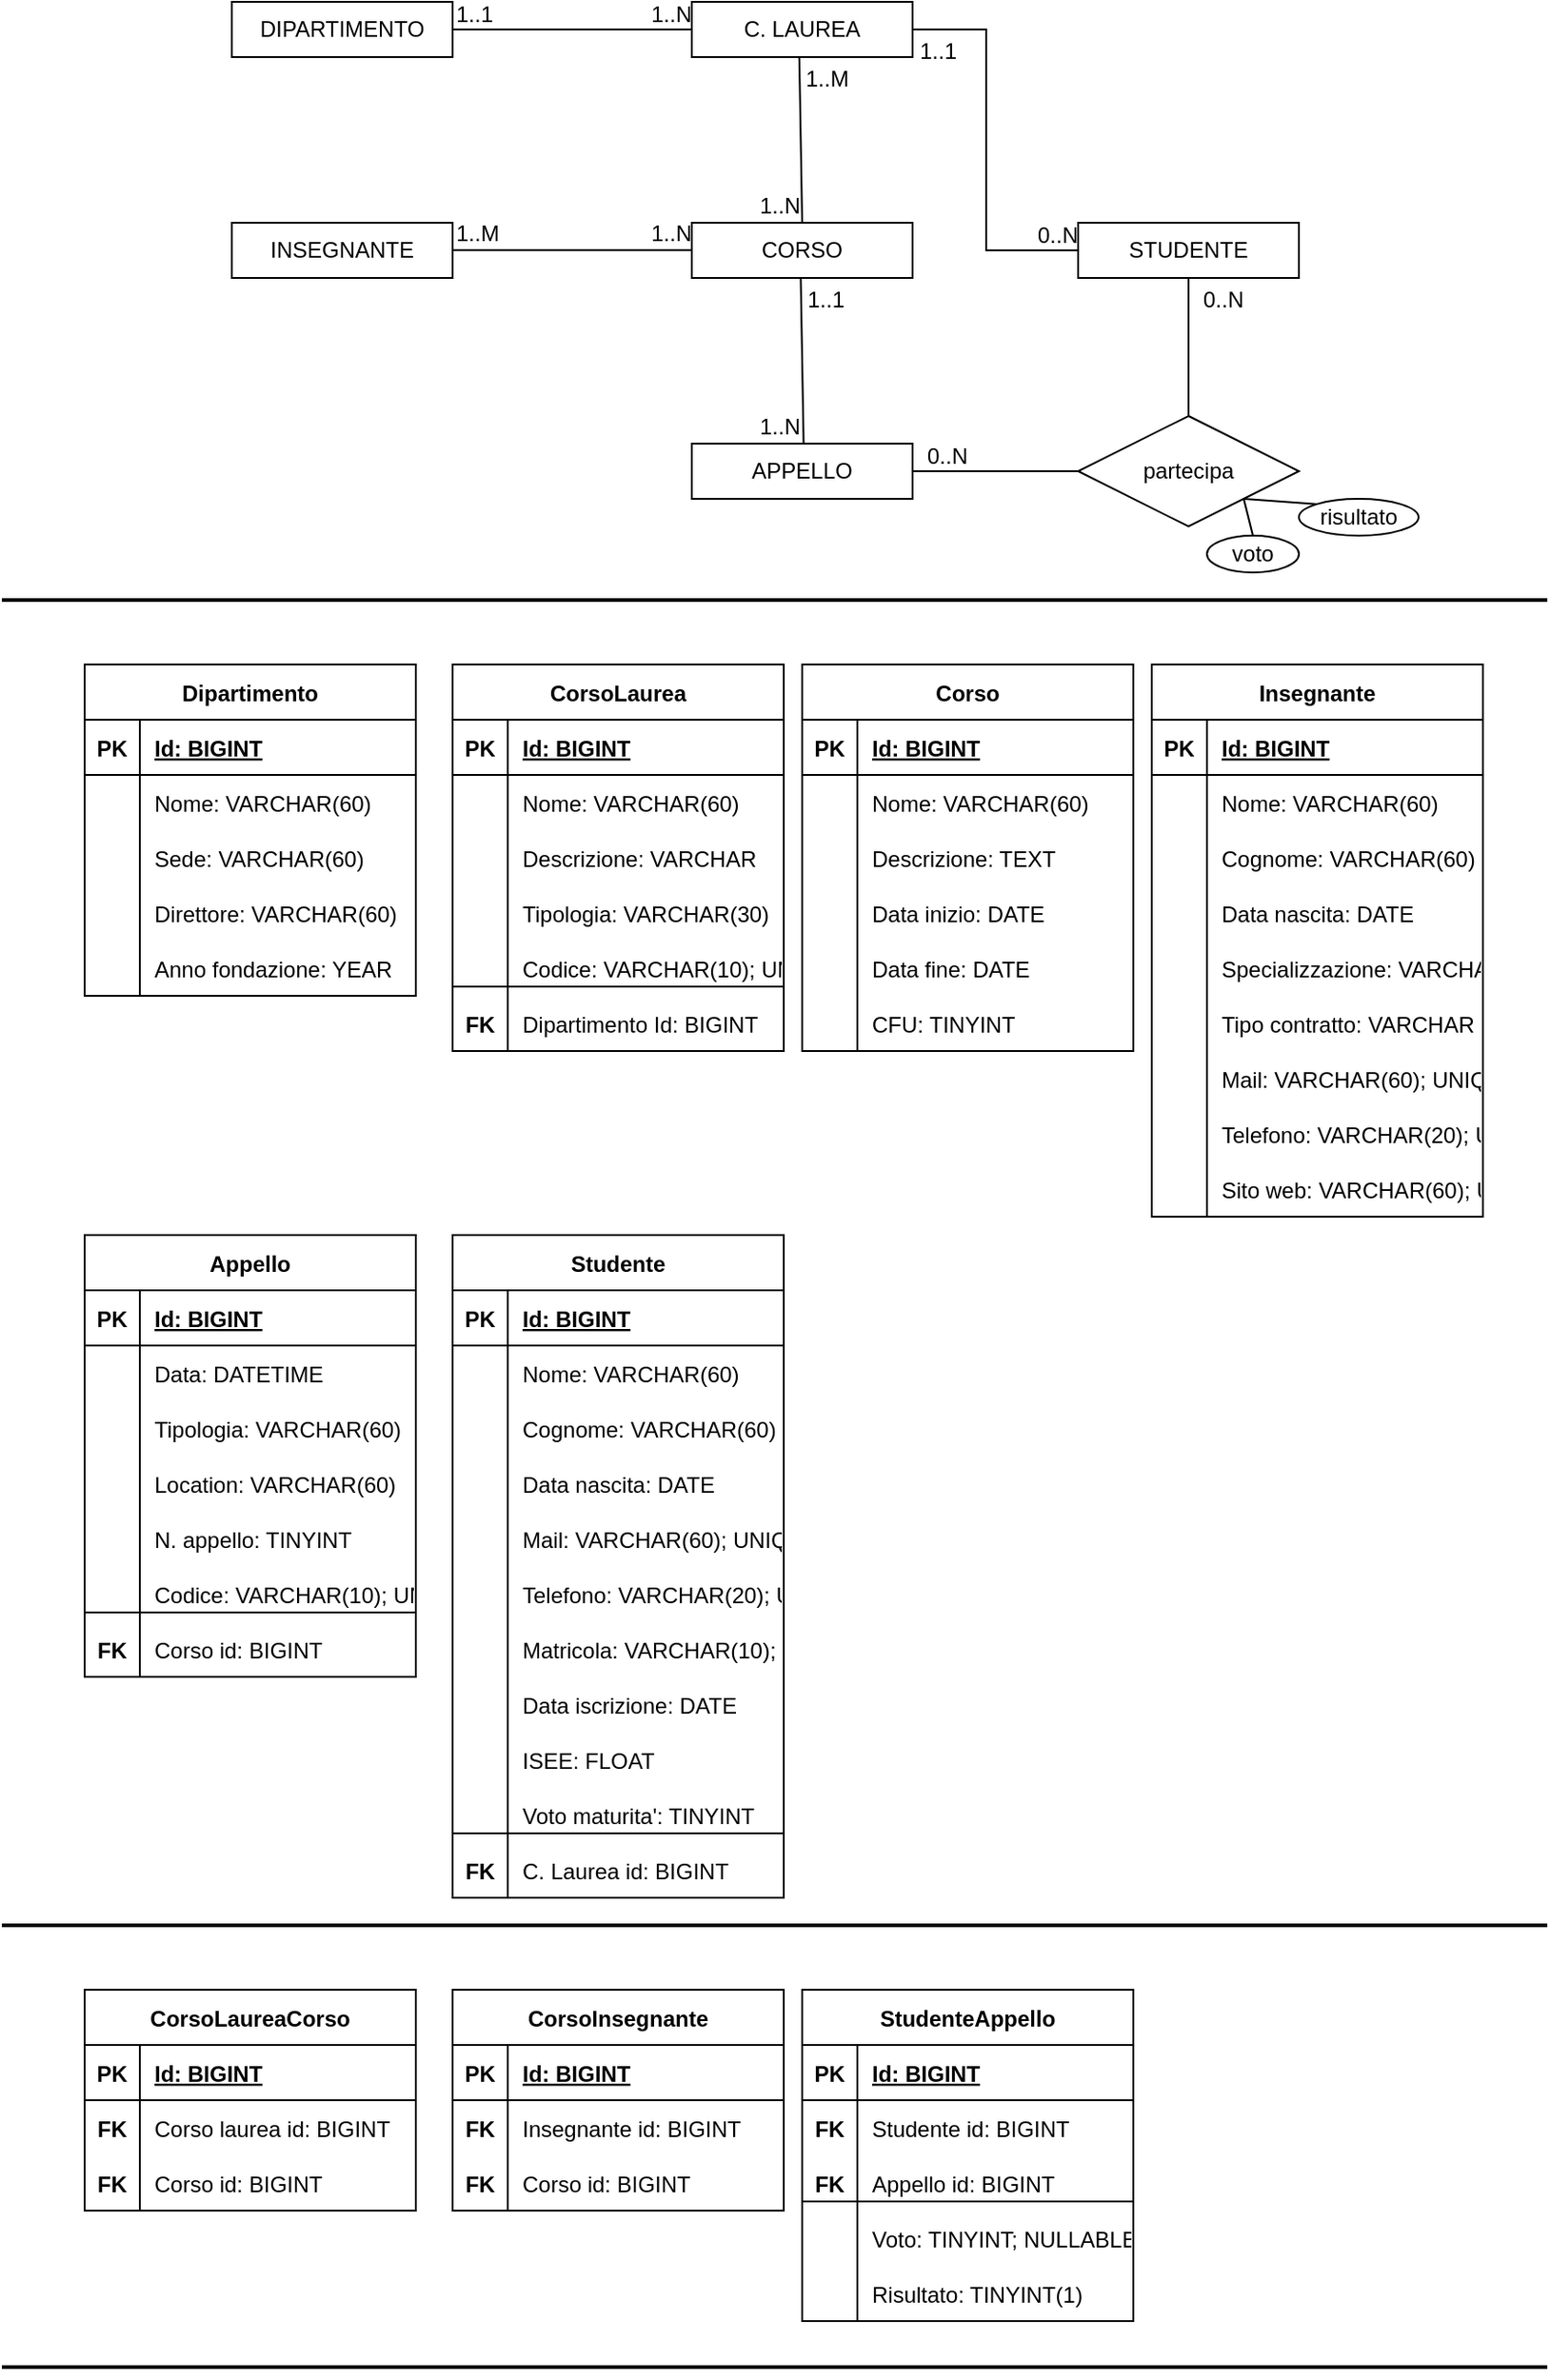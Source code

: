 <mxfile version="16.2.4" type="device"><diagram id="ruuUhwzqz3SbcTODHlM2" name="Page-1"><mxGraphModel dx="2062" dy="1115" grid="1" gridSize="10" guides="1" tooltips="1" connect="1" arrows="1" fold="1" page="1" pageScale="1" pageWidth="850" pageHeight="1100" math="0" shadow="0"><root><mxCell id="0"/><mxCell id="1" parent="0"/><mxCell id="u0bxPkAyZskQJaoKGd_9-1" value="DIPARTIMENTO" style="rounded=0;whiteSpace=wrap;html=1;" vertex="1" parent="1"><mxGeometry x="130" y="40" width="120" height="30" as="geometry"/></mxCell><mxCell id="u0bxPkAyZskQJaoKGd_9-3" value="C. LAUREA" style="rounded=0;whiteSpace=wrap;html=1;" vertex="1" parent="1"><mxGeometry x="380" y="40" width="120" height="30" as="geometry"/></mxCell><mxCell id="u0bxPkAyZskQJaoKGd_9-4" value="" style="endArrow=none;html=1;rounded=0;exitX=1;exitY=0.5;exitDx=0;exitDy=0;entryX=0;entryY=0.5;entryDx=0;entryDy=0;" edge="1" parent="1" source="u0bxPkAyZskQJaoKGd_9-1" target="u0bxPkAyZskQJaoKGd_9-3"><mxGeometry relative="1" as="geometry"><mxPoint x="510" y="340" as="sourcePoint"/><mxPoint x="670" y="340" as="targetPoint"/></mxGeometry></mxCell><mxCell id="u0bxPkAyZskQJaoKGd_9-5" value="&lt;div&gt;1..1&lt;/div&gt;" style="resizable=0;html=1;align=left;verticalAlign=bottom;" connectable="0" vertex="1" parent="u0bxPkAyZskQJaoKGd_9-4"><mxGeometry x="-1" relative="1" as="geometry"/></mxCell><mxCell id="u0bxPkAyZskQJaoKGd_9-6" value="1..N" style="resizable=0;html=1;align=right;verticalAlign=bottom;" connectable="0" vertex="1" parent="u0bxPkAyZskQJaoKGd_9-4"><mxGeometry x="1" relative="1" as="geometry"/></mxCell><mxCell id="u0bxPkAyZskQJaoKGd_9-7" value="CORSO" style="rounded=0;whiteSpace=wrap;html=1;" vertex="1" parent="1"><mxGeometry x="380" y="160" width="120" height="30" as="geometry"/></mxCell><mxCell id="u0bxPkAyZskQJaoKGd_9-8" value="" style="endArrow=none;html=1;rounded=0;exitX=0.487;exitY=1.009;exitDx=0;exitDy=0;entryX=0.5;entryY=0;entryDx=0;entryDy=0;exitPerimeter=0;" edge="1" parent="1" source="u0bxPkAyZskQJaoKGd_9-3" target="u0bxPkAyZskQJaoKGd_9-7"><mxGeometry relative="1" as="geometry"><mxPoint x="260" y="65" as="sourcePoint"/><mxPoint x="390" y="65" as="targetPoint"/></mxGeometry></mxCell><mxCell id="u0bxPkAyZskQJaoKGd_9-9" value="&lt;div&gt;1..M&lt;/div&gt;" style="resizable=0;html=1;align=left;verticalAlign=bottom;" connectable="0" vertex="1" parent="u0bxPkAyZskQJaoKGd_9-8"><mxGeometry x="-1" relative="1" as="geometry"><mxPoint x="2" y="20" as="offset"/></mxGeometry></mxCell><mxCell id="u0bxPkAyZskQJaoKGd_9-10" value="1..N" style="resizable=0;html=1;align=right;verticalAlign=bottom;" connectable="0" vertex="1" parent="u0bxPkAyZskQJaoKGd_9-8"><mxGeometry x="1" relative="1" as="geometry"/></mxCell><mxCell id="u0bxPkAyZskQJaoKGd_9-11" value="INSEGNANTE" style="rounded=0;whiteSpace=wrap;html=1;" vertex="1" parent="1"><mxGeometry x="130" y="160" width="120" height="30" as="geometry"/></mxCell><mxCell id="u0bxPkAyZskQJaoKGd_9-12" value="" style="endArrow=none;html=1;rounded=0;exitX=1;exitY=0.5;exitDx=0;exitDy=0;entryX=0;entryY=0.5;entryDx=0;entryDy=0;" edge="1" parent="1"><mxGeometry relative="1" as="geometry"><mxPoint x="250" y="174.86" as="sourcePoint"/><mxPoint x="380" y="174.86" as="targetPoint"/></mxGeometry></mxCell><mxCell id="u0bxPkAyZskQJaoKGd_9-13" value="&lt;div&gt;1..M&lt;/div&gt;" style="resizable=0;html=1;align=left;verticalAlign=bottom;" connectable="0" vertex="1" parent="u0bxPkAyZskQJaoKGd_9-12"><mxGeometry x="-1" relative="1" as="geometry"/></mxCell><mxCell id="u0bxPkAyZskQJaoKGd_9-14" value="1..N" style="resizable=0;html=1;align=right;verticalAlign=bottom;" connectable="0" vertex="1" parent="u0bxPkAyZskQJaoKGd_9-12"><mxGeometry x="1" relative="1" as="geometry"/></mxCell><mxCell id="u0bxPkAyZskQJaoKGd_9-15" value="APPELLO" style="rounded=0;whiteSpace=wrap;html=1;" vertex="1" parent="1"><mxGeometry x="380" y="280" width="120" height="30" as="geometry"/></mxCell><mxCell id="u0bxPkAyZskQJaoKGd_9-16" value="" style="endArrow=none;html=1;rounded=0;exitX=0.487;exitY=1.009;exitDx=0;exitDy=0;entryX=0.5;entryY=0;entryDx=0;entryDy=0;exitPerimeter=0;" edge="1" parent="1"><mxGeometry relative="1" as="geometry"><mxPoint x="439.22" y="190" as="sourcePoint"/><mxPoint x="440.78" y="279.73" as="targetPoint"/></mxGeometry></mxCell><mxCell id="u0bxPkAyZskQJaoKGd_9-17" value="&lt;div&gt;1..1&lt;/div&gt;" style="resizable=0;html=1;align=left;verticalAlign=bottom;" connectable="0" vertex="1" parent="u0bxPkAyZskQJaoKGd_9-16"><mxGeometry x="-1" relative="1" as="geometry"><mxPoint x="2" y="20" as="offset"/></mxGeometry></mxCell><mxCell id="u0bxPkAyZskQJaoKGd_9-18" value="1..N" style="resizable=0;html=1;align=right;verticalAlign=bottom;" connectable="0" vertex="1" parent="u0bxPkAyZskQJaoKGd_9-16"><mxGeometry x="1" relative="1" as="geometry"><mxPoint x="-1" as="offset"/></mxGeometry></mxCell><mxCell id="u0bxPkAyZskQJaoKGd_9-19" value="STUDENTE" style="rounded=0;whiteSpace=wrap;html=1;" vertex="1" parent="1"><mxGeometry x="590" y="160" width="120" height="30" as="geometry"/></mxCell><mxCell id="u0bxPkAyZskQJaoKGd_9-20" value="" style="endArrow=none;html=1;rounded=0;exitX=1;exitY=0.5;exitDx=0;exitDy=0;entryX=0;entryY=0.5;entryDx=0;entryDy=0;" edge="1" parent="1" source="u0bxPkAyZskQJaoKGd_9-3" target="u0bxPkAyZskQJaoKGd_9-19"><mxGeometry relative="1" as="geometry"><mxPoint x="530" y="60.0" as="sourcePoint"/><mxPoint x="531.56" y="149.73" as="targetPoint"/><Array as="points"><mxPoint x="540" y="55"/><mxPoint x="540" y="175"/></Array></mxGeometry></mxCell><mxCell id="u0bxPkAyZskQJaoKGd_9-21" value="&lt;div&gt;1..1&lt;/div&gt;" style="resizable=0;html=1;align=left;verticalAlign=bottom;" connectable="0" vertex="1" parent="u0bxPkAyZskQJaoKGd_9-20"><mxGeometry x="-1" relative="1" as="geometry"><mxPoint x="2" y="20" as="offset"/></mxGeometry></mxCell><mxCell id="u0bxPkAyZskQJaoKGd_9-22" value="0..N" style="resizable=0;html=1;align=right;verticalAlign=bottom;" connectable="0" vertex="1" parent="u0bxPkAyZskQJaoKGd_9-20"><mxGeometry x="1" relative="1" as="geometry"/></mxCell><mxCell id="u0bxPkAyZskQJaoKGd_9-27" value="partecipa" style="shape=rhombus;perimeter=rhombusPerimeter;whiteSpace=wrap;html=1;align=center;" vertex="1" parent="1"><mxGeometry x="590" y="265" width="120" height="60" as="geometry"/></mxCell><mxCell id="u0bxPkAyZskQJaoKGd_9-28" value="" style="endArrow=none;html=1;rounded=0;entryX=1;entryY=0.5;entryDx=0;entryDy=0;" edge="1" parent="1" source="u0bxPkAyZskQJaoKGd_9-27" target="u0bxPkAyZskQJaoKGd_9-15"><mxGeometry relative="1" as="geometry"><mxPoint x="530" y="210" as="sourcePoint"/><mxPoint x="531.56" y="299.73" as="targetPoint"/></mxGeometry></mxCell><mxCell id="u0bxPkAyZskQJaoKGd_9-30" value="0..N" style="resizable=0;html=1;align=right;verticalAlign=bottom;" connectable="0" vertex="1" parent="u0bxPkAyZskQJaoKGd_9-28"><mxGeometry x="1" relative="1" as="geometry"><mxPoint x="30" as="offset"/></mxGeometry></mxCell><mxCell id="u0bxPkAyZskQJaoKGd_9-31" value="" style="endArrow=none;html=1;rounded=0;entryX=0.5;entryY=1;entryDx=0;entryDy=0;" edge="1" parent="1" target="u0bxPkAyZskQJaoKGd_9-19"><mxGeometry relative="1" as="geometry"><mxPoint x="650" y="265" as="sourcePoint"/><mxPoint x="720" y="220" as="targetPoint"/></mxGeometry></mxCell><mxCell id="u0bxPkAyZskQJaoKGd_9-32" value="0..N" style="resizable=0;html=1;align=right;verticalAlign=bottom;" connectable="0" vertex="1" parent="u0bxPkAyZskQJaoKGd_9-31"><mxGeometry x="1" relative="1" as="geometry"><mxPoint x="30" y="20" as="offset"/></mxGeometry></mxCell><mxCell id="u0bxPkAyZskQJaoKGd_9-35" value="" style="endArrow=none;html=1;rounded=0;exitX=0.5;exitY=0;exitDx=0;exitDy=0;" edge="1" parent="1" source="u0bxPkAyZskQJaoKGd_9-37"><mxGeometry relative="1" as="geometry"><mxPoint x="710" y="330" as="sourcePoint"/><mxPoint x="680" y="310" as="targetPoint"/></mxGeometry></mxCell><mxCell id="u0bxPkAyZskQJaoKGd_9-37" value="&lt;div&gt;voto&lt;/div&gt;" style="ellipse;whiteSpace=wrap;html=1;align=center;" vertex="1" parent="1"><mxGeometry x="660" y="330" width="50" height="20" as="geometry"/></mxCell><mxCell id="u0bxPkAyZskQJaoKGd_9-38" value="" style="line;strokeWidth=2;html=1;" vertex="1" parent="1"><mxGeometry x="5" y="360" width="840" height="10" as="geometry"/></mxCell><mxCell id="u0bxPkAyZskQJaoKGd_9-39" value="Dipartimento" style="shape=table;startSize=30;container=1;collapsible=1;childLayout=tableLayout;fixedRows=1;rowLines=0;fontStyle=1;align=center;resizeLast=1;" vertex="1" parent="1"><mxGeometry x="50" y="400" width="180" height="180" as="geometry"><mxRectangle x="50" y="400" width="110" height="30" as="alternateBounds"/></mxGeometry></mxCell><mxCell id="u0bxPkAyZskQJaoKGd_9-40" value="" style="shape=tableRow;horizontal=0;startSize=0;swimlaneHead=0;swimlaneBody=0;fillColor=none;collapsible=0;dropTarget=0;points=[[0,0.5],[1,0.5]];portConstraint=eastwest;top=0;left=0;right=0;bottom=1;" vertex="1" parent="u0bxPkAyZskQJaoKGd_9-39"><mxGeometry y="30" width="180" height="30" as="geometry"/></mxCell><mxCell id="u0bxPkAyZskQJaoKGd_9-41" value="PK" style="shape=partialRectangle;connectable=0;fillColor=none;top=0;left=0;bottom=0;right=0;fontStyle=1;overflow=hidden;" vertex="1" parent="u0bxPkAyZskQJaoKGd_9-40"><mxGeometry width="30" height="30" as="geometry"><mxRectangle width="30" height="30" as="alternateBounds"/></mxGeometry></mxCell><mxCell id="u0bxPkAyZskQJaoKGd_9-42" value="Id: BIGINT" style="shape=partialRectangle;connectable=0;fillColor=none;top=0;left=0;bottom=0;right=0;align=left;spacingLeft=6;fontStyle=5;overflow=hidden;" vertex="1" parent="u0bxPkAyZskQJaoKGd_9-40"><mxGeometry x="30" width="150" height="30" as="geometry"><mxRectangle width="150" height="30" as="alternateBounds"/></mxGeometry></mxCell><mxCell id="u0bxPkAyZskQJaoKGd_9-43" value="" style="shape=tableRow;horizontal=0;startSize=0;swimlaneHead=0;swimlaneBody=0;fillColor=none;collapsible=0;dropTarget=0;points=[[0,0.5],[1,0.5]];portConstraint=eastwest;top=0;left=0;right=0;bottom=0;" vertex="1" parent="u0bxPkAyZskQJaoKGd_9-39"><mxGeometry y="60" width="180" height="30" as="geometry"/></mxCell><mxCell id="u0bxPkAyZskQJaoKGd_9-44" value="" style="shape=partialRectangle;connectable=0;fillColor=none;top=0;left=0;bottom=0;right=0;editable=1;overflow=hidden;" vertex="1" parent="u0bxPkAyZskQJaoKGd_9-43"><mxGeometry width="30" height="30" as="geometry"><mxRectangle width="30" height="30" as="alternateBounds"/></mxGeometry></mxCell><mxCell id="u0bxPkAyZskQJaoKGd_9-45" value="Nome: VARCHAR(60)" style="shape=partialRectangle;connectable=0;fillColor=none;top=0;left=0;bottom=0;right=0;align=left;spacingLeft=6;overflow=hidden;" vertex="1" parent="u0bxPkAyZskQJaoKGd_9-43"><mxGeometry x="30" width="150" height="30" as="geometry"><mxRectangle width="150" height="30" as="alternateBounds"/></mxGeometry></mxCell><mxCell id="u0bxPkAyZskQJaoKGd_9-46" value="" style="shape=tableRow;horizontal=0;startSize=0;swimlaneHead=0;swimlaneBody=0;fillColor=none;collapsible=0;dropTarget=0;points=[[0,0.5],[1,0.5]];portConstraint=eastwest;top=0;left=0;right=0;bottom=0;" vertex="1" parent="u0bxPkAyZskQJaoKGd_9-39"><mxGeometry y="90" width="180" height="30" as="geometry"/></mxCell><mxCell id="u0bxPkAyZskQJaoKGd_9-47" value="" style="shape=partialRectangle;connectable=0;fillColor=none;top=0;left=0;bottom=0;right=0;editable=1;overflow=hidden;" vertex="1" parent="u0bxPkAyZskQJaoKGd_9-46"><mxGeometry width="30" height="30" as="geometry"><mxRectangle width="30" height="30" as="alternateBounds"/></mxGeometry></mxCell><mxCell id="u0bxPkAyZskQJaoKGd_9-48" value="Sede: VARCHAR(60)" style="shape=partialRectangle;connectable=0;fillColor=none;top=0;left=0;bottom=0;right=0;align=left;spacingLeft=6;overflow=hidden;" vertex="1" parent="u0bxPkAyZskQJaoKGd_9-46"><mxGeometry x="30" width="150" height="30" as="geometry"><mxRectangle width="150" height="30" as="alternateBounds"/></mxGeometry></mxCell><mxCell id="u0bxPkAyZskQJaoKGd_9-49" value="" style="shape=tableRow;horizontal=0;startSize=0;swimlaneHead=0;swimlaneBody=0;fillColor=none;collapsible=0;dropTarget=0;points=[[0,0.5],[1,0.5]];portConstraint=eastwest;top=0;left=0;right=0;bottom=0;" vertex="1" parent="u0bxPkAyZskQJaoKGd_9-39"><mxGeometry y="120" width="180" height="30" as="geometry"/></mxCell><mxCell id="u0bxPkAyZskQJaoKGd_9-50" value="" style="shape=partialRectangle;connectable=0;fillColor=none;top=0;left=0;bottom=0;right=0;editable=1;overflow=hidden;" vertex="1" parent="u0bxPkAyZskQJaoKGd_9-49"><mxGeometry width="30" height="30" as="geometry"><mxRectangle width="30" height="30" as="alternateBounds"/></mxGeometry></mxCell><mxCell id="u0bxPkAyZskQJaoKGd_9-51" value="Direttore: VARCHAR(60)" style="shape=partialRectangle;connectable=0;fillColor=none;top=0;left=0;bottom=0;right=0;align=left;spacingLeft=6;overflow=hidden;" vertex="1" parent="u0bxPkAyZskQJaoKGd_9-49"><mxGeometry x="30" width="150" height="30" as="geometry"><mxRectangle width="150" height="30" as="alternateBounds"/></mxGeometry></mxCell><mxCell id="u0bxPkAyZskQJaoKGd_9-53" value="" style="shape=tableRow;horizontal=0;startSize=0;swimlaneHead=0;swimlaneBody=0;fillColor=none;collapsible=0;dropTarget=0;points=[[0,0.5],[1,0.5]];portConstraint=eastwest;top=0;left=0;right=0;bottom=0;" vertex="1" parent="u0bxPkAyZskQJaoKGd_9-39"><mxGeometry y="150" width="180" height="30" as="geometry"/></mxCell><mxCell id="u0bxPkAyZskQJaoKGd_9-54" value="" style="shape=partialRectangle;connectable=0;fillColor=none;top=0;left=0;bottom=0;right=0;editable=1;overflow=hidden;" vertex="1" parent="u0bxPkAyZskQJaoKGd_9-53"><mxGeometry width="30" height="30" as="geometry"><mxRectangle width="30" height="30" as="alternateBounds"/></mxGeometry></mxCell><mxCell id="u0bxPkAyZskQJaoKGd_9-55" value="Anno fondazione: YEAR" style="shape=partialRectangle;connectable=0;fillColor=none;top=0;left=0;bottom=0;right=0;align=left;spacingLeft=6;overflow=hidden;" vertex="1" parent="u0bxPkAyZskQJaoKGd_9-53"><mxGeometry x="30" width="150" height="30" as="geometry"><mxRectangle width="150" height="30" as="alternateBounds"/></mxGeometry></mxCell><mxCell id="u0bxPkAyZskQJaoKGd_9-62" value="CorsoLaurea" style="shape=table;startSize=30;container=1;collapsible=1;childLayout=tableLayout;fixedRows=1;rowLines=0;fontStyle=1;align=center;resizeLast=1;" vertex="1" parent="1"><mxGeometry x="250" y="400" width="180" height="210" as="geometry"><mxRectangle x="50" y="400" width="110" height="30" as="alternateBounds"/></mxGeometry></mxCell><mxCell id="u0bxPkAyZskQJaoKGd_9-63" value="" style="shape=tableRow;horizontal=0;startSize=0;swimlaneHead=0;swimlaneBody=0;fillColor=none;collapsible=0;dropTarget=0;points=[[0,0.5],[1,0.5]];portConstraint=eastwest;top=0;left=0;right=0;bottom=1;" vertex="1" parent="u0bxPkAyZskQJaoKGd_9-62"><mxGeometry y="30" width="180" height="30" as="geometry"/></mxCell><mxCell id="u0bxPkAyZskQJaoKGd_9-64" value="PK" style="shape=partialRectangle;connectable=0;fillColor=none;top=0;left=0;bottom=0;right=0;fontStyle=1;overflow=hidden;" vertex="1" parent="u0bxPkAyZskQJaoKGd_9-63"><mxGeometry width="30" height="30" as="geometry"><mxRectangle width="30" height="30" as="alternateBounds"/></mxGeometry></mxCell><mxCell id="u0bxPkAyZskQJaoKGd_9-65" value="Id: BIGINT" style="shape=partialRectangle;connectable=0;fillColor=none;top=0;left=0;bottom=0;right=0;align=left;spacingLeft=6;fontStyle=5;overflow=hidden;" vertex="1" parent="u0bxPkAyZskQJaoKGd_9-63"><mxGeometry x="30" width="150" height="30" as="geometry"><mxRectangle width="150" height="30" as="alternateBounds"/></mxGeometry></mxCell><mxCell id="u0bxPkAyZskQJaoKGd_9-66" value="" style="shape=tableRow;horizontal=0;startSize=0;swimlaneHead=0;swimlaneBody=0;fillColor=none;collapsible=0;dropTarget=0;points=[[0,0.5],[1,0.5]];portConstraint=eastwest;top=0;left=0;right=0;bottom=0;" vertex="1" parent="u0bxPkAyZskQJaoKGd_9-62"><mxGeometry y="60" width="180" height="30" as="geometry"/></mxCell><mxCell id="u0bxPkAyZskQJaoKGd_9-67" value="" style="shape=partialRectangle;connectable=0;fillColor=none;top=0;left=0;bottom=0;right=0;editable=1;overflow=hidden;" vertex="1" parent="u0bxPkAyZskQJaoKGd_9-66"><mxGeometry width="30" height="30" as="geometry"><mxRectangle width="30" height="30" as="alternateBounds"/></mxGeometry></mxCell><mxCell id="u0bxPkAyZskQJaoKGd_9-68" value="Nome: VARCHAR(60)" style="shape=partialRectangle;connectable=0;fillColor=none;top=0;left=0;bottom=0;right=0;align=left;spacingLeft=6;overflow=hidden;" vertex="1" parent="u0bxPkAyZskQJaoKGd_9-66"><mxGeometry x="30" width="150" height="30" as="geometry"><mxRectangle width="150" height="30" as="alternateBounds"/></mxGeometry></mxCell><mxCell id="u0bxPkAyZskQJaoKGd_9-69" value="" style="shape=tableRow;horizontal=0;startSize=0;swimlaneHead=0;swimlaneBody=0;fillColor=none;collapsible=0;dropTarget=0;points=[[0,0.5],[1,0.5]];portConstraint=eastwest;top=0;left=0;right=0;bottom=0;" vertex="1" parent="u0bxPkAyZskQJaoKGd_9-62"><mxGeometry y="90" width="180" height="30" as="geometry"/></mxCell><mxCell id="u0bxPkAyZskQJaoKGd_9-70" value="" style="shape=partialRectangle;connectable=0;fillColor=none;top=0;left=0;bottom=0;right=0;editable=1;overflow=hidden;" vertex="1" parent="u0bxPkAyZskQJaoKGd_9-69"><mxGeometry width="30" height="30" as="geometry"><mxRectangle width="30" height="30" as="alternateBounds"/></mxGeometry></mxCell><mxCell id="u0bxPkAyZskQJaoKGd_9-71" value="Descrizione: VARCHAR" style="shape=partialRectangle;connectable=0;fillColor=none;top=0;left=0;bottom=0;right=0;align=left;spacingLeft=6;overflow=hidden;" vertex="1" parent="u0bxPkAyZskQJaoKGd_9-69"><mxGeometry x="30" width="150" height="30" as="geometry"><mxRectangle width="150" height="30" as="alternateBounds"/></mxGeometry></mxCell><mxCell id="u0bxPkAyZskQJaoKGd_9-72" value="" style="shape=tableRow;horizontal=0;startSize=0;swimlaneHead=0;swimlaneBody=0;fillColor=none;collapsible=0;dropTarget=0;points=[[0,0.5],[1,0.5]];portConstraint=eastwest;top=0;left=0;right=0;bottom=0;" vertex="1" parent="u0bxPkAyZskQJaoKGd_9-62"><mxGeometry y="120" width="180" height="30" as="geometry"/></mxCell><mxCell id="u0bxPkAyZskQJaoKGd_9-73" value="" style="shape=partialRectangle;connectable=0;fillColor=none;top=0;left=0;bottom=0;right=0;editable=1;overflow=hidden;" vertex="1" parent="u0bxPkAyZskQJaoKGd_9-72"><mxGeometry width="30" height="30" as="geometry"><mxRectangle width="30" height="30" as="alternateBounds"/></mxGeometry></mxCell><mxCell id="u0bxPkAyZskQJaoKGd_9-74" value="Tipologia: VARCHAR(30)" style="shape=partialRectangle;connectable=0;fillColor=none;top=0;left=0;bottom=0;right=0;align=left;spacingLeft=6;overflow=hidden;" vertex="1" parent="u0bxPkAyZskQJaoKGd_9-72"><mxGeometry x="30" width="150" height="30" as="geometry"><mxRectangle width="150" height="30" as="alternateBounds"/></mxGeometry></mxCell><mxCell id="u0bxPkAyZskQJaoKGd_9-75" value="" style="shape=tableRow;horizontal=0;startSize=0;swimlaneHead=0;swimlaneBody=0;fillColor=none;collapsible=0;dropTarget=0;points=[[0,0.5],[1,0.5]];portConstraint=eastwest;top=0;left=0;right=0;bottom=0;" vertex="1" parent="u0bxPkAyZskQJaoKGd_9-62"><mxGeometry y="150" width="180" height="30" as="geometry"/></mxCell><mxCell id="u0bxPkAyZskQJaoKGd_9-76" value="" style="shape=partialRectangle;connectable=0;fillColor=none;top=0;left=0;bottom=0;right=0;editable=1;overflow=hidden;" vertex="1" parent="u0bxPkAyZskQJaoKGd_9-75"><mxGeometry width="30" height="30" as="geometry"><mxRectangle width="30" height="30" as="alternateBounds"/></mxGeometry></mxCell><mxCell id="u0bxPkAyZskQJaoKGd_9-77" value="Codice: VARCHAR(10); UNIQUE" style="shape=partialRectangle;connectable=0;fillColor=none;top=0;left=0;bottom=0;right=0;align=left;spacingLeft=6;overflow=hidden;" vertex="1" parent="u0bxPkAyZskQJaoKGd_9-75"><mxGeometry x="30" width="150" height="30" as="geometry"><mxRectangle width="150" height="30" as="alternateBounds"/></mxGeometry></mxCell><mxCell id="u0bxPkAyZskQJaoKGd_9-178" style="shape=tableRow;horizontal=0;startSize=0;swimlaneHead=0;swimlaneBody=0;fillColor=none;collapsible=0;dropTarget=0;points=[[0,0.5],[1,0.5]];portConstraint=eastwest;top=0;left=0;right=0;bottom=0;" vertex="1" parent="u0bxPkAyZskQJaoKGd_9-62"><mxGeometry y="180" width="180" height="30" as="geometry"/></mxCell><mxCell id="u0bxPkAyZskQJaoKGd_9-179" value="FK" style="shape=partialRectangle;connectable=0;fillColor=none;top=0;left=0;bottom=0;right=0;editable=1;overflow=hidden;fontStyle=1" vertex="1" parent="u0bxPkAyZskQJaoKGd_9-178"><mxGeometry width="30" height="30" as="geometry"><mxRectangle width="30" height="30" as="alternateBounds"/></mxGeometry></mxCell><mxCell id="u0bxPkAyZskQJaoKGd_9-180" value="Dipartimento Id: BIGINT" style="shape=partialRectangle;connectable=0;fillColor=none;top=0;left=0;bottom=0;right=0;align=left;spacingLeft=6;overflow=hidden;" vertex="1" parent="u0bxPkAyZskQJaoKGd_9-178"><mxGeometry x="30" width="150" height="30" as="geometry"><mxRectangle width="150" height="30" as="alternateBounds"/></mxGeometry></mxCell><mxCell id="u0bxPkAyZskQJaoKGd_9-78" value="Corso" style="shape=table;startSize=30;container=1;collapsible=1;childLayout=tableLayout;fixedRows=1;rowLines=0;fontStyle=1;align=center;resizeLast=1;" vertex="1" parent="1"><mxGeometry x="440" y="400" width="180" height="210" as="geometry"><mxRectangle x="50" y="400" width="110" height="30" as="alternateBounds"/></mxGeometry></mxCell><mxCell id="u0bxPkAyZskQJaoKGd_9-79" value="" style="shape=tableRow;horizontal=0;startSize=0;swimlaneHead=0;swimlaneBody=0;fillColor=none;collapsible=0;dropTarget=0;points=[[0,0.5],[1,0.5]];portConstraint=eastwest;top=0;left=0;right=0;bottom=1;" vertex="1" parent="u0bxPkAyZskQJaoKGd_9-78"><mxGeometry y="30" width="180" height="30" as="geometry"/></mxCell><mxCell id="u0bxPkAyZskQJaoKGd_9-80" value="PK" style="shape=partialRectangle;connectable=0;fillColor=none;top=0;left=0;bottom=0;right=0;fontStyle=1;overflow=hidden;" vertex="1" parent="u0bxPkAyZskQJaoKGd_9-79"><mxGeometry width="30" height="30" as="geometry"><mxRectangle width="30" height="30" as="alternateBounds"/></mxGeometry></mxCell><mxCell id="u0bxPkAyZskQJaoKGd_9-81" value="Id: BIGINT" style="shape=partialRectangle;connectable=0;fillColor=none;top=0;left=0;bottom=0;right=0;align=left;spacingLeft=6;fontStyle=5;overflow=hidden;" vertex="1" parent="u0bxPkAyZskQJaoKGd_9-79"><mxGeometry x="30" width="150" height="30" as="geometry"><mxRectangle width="150" height="30" as="alternateBounds"/></mxGeometry></mxCell><mxCell id="u0bxPkAyZskQJaoKGd_9-82" value="" style="shape=tableRow;horizontal=0;startSize=0;swimlaneHead=0;swimlaneBody=0;fillColor=none;collapsible=0;dropTarget=0;points=[[0,0.5],[1,0.5]];portConstraint=eastwest;top=0;left=0;right=0;bottom=0;" vertex="1" parent="u0bxPkAyZskQJaoKGd_9-78"><mxGeometry y="60" width="180" height="30" as="geometry"/></mxCell><mxCell id="u0bxPkAyZskQJaoKGd_9-83" value="" style="shape=partialRectangle;connectable=0;fillColor=none;top=0;left=0;bottom=0;right=0;editable=1;overflow=hidden;" vertex="1" parent="u0bxPkAyZskQJaoKGd_9-82"><mxGeometry width="30" height="30" as="geometry"><mxRectangle width="30" height="30" as="alternateBounds"/></mxGeometry></mxCell><mxCell id="u0bxPkAyZskQJaoKGd_9-84" value="Nome: VARCHAR(60)" style="shape=partialRectangle;connectable=0;fillColor=none;top=0;left=0;bottom=0;right=0;align=left;spacingLeft=6;overflow=hidden;" vertex="1" parent="u0bxPkAyZskQJaoKGd_9-82"><mxGeometry x="30" width="150" height="30" as="geometry"><mxRectangle width="150" height="30" as="alternateBounds"/></mxGeometry></mxCell><mxCell id="u0bxPkAyZskQJaoKGd_9-85" value="" style="shape=tableRow;horizontal=0;startSize=0;swimlaneHead=0;swimlaneBody=0;fillColor=none;collapsible=0;dropTarget=0;points=[[0,0.5],[1,0.5]];portConstraint=eastwest;top=0;left=0;right=0;bottom=0;" vertex="1" parent="u0bxPkAyZskQJaoKGd_9-78"><mxGeometry y="90" width="180" height="30" as="geometry"/></mxCell><mxCell id="u0bxPkAyZskQJaoKGd_9-86" value="" style="shape=partialRectangle;connectable=0;fillColor=none;top=0;left=0;bottom=0;right=0;editable=1;overflow=hidden;" vertex="1" parent="u0bxPkAyZskQJaoKGd_9-85"><mxGeometry width="30" height="30" as="geometry"><mxRectangle width="30" height="30" as="alternateBounds"/></mxGeometry></mxCell><mxCell id="u0bxPkAyZskQJaoKGd_9-87" value="Descrizione: TEXT" style="shape=partialRectangle;connectable=0;fillColor=none;top=0;left=0;bottom=0;right=0;align=left;spacingLeft=6;overflow=hidden;" vertex="1" parent="u0bxPkAyZskQJaoKGd_9-85"><mxGeometry x="30" width="150" height="30" as="geometry"><mxRectangle width="150" height="30" as="alternateBounds"/></mxGeometry></mxCell><mxCell id="u0bxPkAyZskQJaoKGd_9-88" value="" style="shape=tableRow;horizontal=0;startSize=0;swimlaneHead=0;swimlaneBody=0;fillColor=none;collapsible=0;dropTarget=0;points=[[0,0.5],[1,0.5]];portConstraint=eastwest;top=0;left=0;right=0;bottom=0;" vertex="1" parent="u0bxPkAyZskQJaoKGd_9-78"><mxGeometry y="120" width="180" height="30" as="geometry"/></mxCell><mxCell id="u0bxPkAyZskQJaoKGd_9-89" value="" style="shape=partialRectangle;connectable=0;fillColor=none;top=0;left=0;bottom=0;right=0;editable=1;overflow=hidden;" vertex="1" parent="u0bxPkAyZskQJaoKGd_9-88"><mxGeometry width="30" height="30" as="geometry"><mxRectangle width="30" height="30" as="alternateBounds"/></mxGeometry></mxCell><mxCell id="u0bxPkAyZskQJaoKGd_9-90" value="Data inizio: DATE" style="shape=partialRectangle;connectable=0;fillColor=none;top=0;left=0;bottom=0;right=0;align=left;spacingLeft=6;overflow=hidden;" vertex="1" parent="u0bxPkAyZskQJaoKGd_9-88"><mxGeometry x="30" width="150" height="30" as="geometry"><mxRectangle width="150" height="30" as="alternateBounds"/></mxGeometry></mxCell><mxCell id="u0bxPkAyZskQJaoKGd_9-91" value="" style="shape=tableRow;horizontal=0;startSize=0;swimlaneHead=0;swimlaneBody=0;fillColor=none;collapsible=0;dropTarget=0;points=[[0,0.5],[1,0.5]];portConstraint=eastwest;top=0;left=0;right=0;bottom=0;" vertex="1" parent="u0bxPkAyZskQJaoKGd_9-78"><mxGeometry y="150" width="180" height="30" as="geometry"/></mxCell><mxCell id="u0bxPkAyZskQJaoKGd_9-92" value="" style="shape=partialRectangle;connectable=0;fillColor=none;top=0;left=0;bottom=0;right=0;editable=1;overflow=hidden;" vertex="1" parent="u0bxPkAyZskQJaoKGd_9-91"><mxGeometry width="30" height="30" as="geometry"><mxRectangle width="30" height="30" as="alternateBounds"/></mxGeometry></mxCell><mxCell id="u0bxPkAyZskQJaoKGd_9-93" value="Data fine: DATE" style="shape=partialRectangle;connectable=0;fillColor=none;top=0;left=0;bottom=0;right=0;align=left;spacingLeft=6;overflow=hidden;" vertex="1" parent="u0bxPkAyZskQJaoKGd_9-91"><mxGeometry x="30" width="150" height="30" as="geometry"><mxRectangle width="150" height="30" as="alternateBounds"/></mxGeometry></mxCell><mxCell id="u0bxPkAyZskQJaoKGd_9-94" style="shape=tableRow;horizontal=0;startSize=0;swimlaneHead=0;swimlaneBody=0;fillColor=none;collapsible=0;dropTarget=0;points=[[0,0.5],[1,0.5]];portConstraint=eastwest;top=0;left=0;right=0;bottom=0;" vertex="1" parent="u0bxPkAyZskQJaoKGd_9-78"><mxGeometry y="180" width="180" height="30" as="geometry"/></mxCell><mxCell id="u0bxPkAyZskQJaoKGd_9-95" style="shape=partialRectangle;connectable=0;fillColor=none;top=0;left=0;bottom=0;right=0;editable=1;overflow=hidden;" vertex="1" parent="u0bxPkAyZskQJaoKGd_9-94"><mxGeometry width="30" height="30" as="geometry"><mxRectangle width="30" height="30" as="alternateBounds"/></mxGeometry></mxCell><mxCell id="u0bxPkAyZskQJaoKGd_9-96" value="CFU: TINYINT" style="shape=partialRectangle;connectable=0;fillColor=none;top=0;left=0;bottom=0;right=0;align=left;spacingLeft=6;overflow=hidden;" vertex="1" parent="u0bxPkAyZskQJaoKGd_9-94"><mxGeometry x="30" width="150" height="30" as="geometry"><mxRectangle width="150" height="30" as="alternateBounds"/></mxGeometry></mxCell><mxCell id="u0bxPkAyZskQJaoKGd_9-97" value="Insegnante" style="shape=table;startSize=30;container=1;collapsible=1;childLayout=tableLayout;fixedRows=1;rowLines=0;fontStyle=1;align=center;resizeLast=1;" vertex="1" parent="1"><mxGeometry x="630" y="400" width="180" height="300" as="geometry"><mxRectangle x="50" y="400" width="110" height="30" as="alternateBounds"/></mxGeometry></mxCell><mxCell id="u0bxPkAyZskQJaoKGd_9-98" value="" style="shape=tableRow;horizontal=0;startSize=0;swimlaneHead=0;swimlaneBody=0;fillColor=none;collapsible=0;dropTarget=0;points=[[0,0.5],[1,0.5]];portConstraint=eastwest;top=0;left=0;right=0;bottom=1;" vertex="1" parent="u0bxPkAyZskQJaoKGd_9-97"><mxGeometry y="30" width="180" height="30" as="geometry"/></mxCell><mxCell id="u0bxPkAyZskQJaoKGd_9-99" value="PK" style="shape=partialRectangle;connectable=0;fillColor=none;top=0;left=0;bottom=0;right=0;fontStyle=1;overflow=hidden;" vertex="1" parent="u0bxPkAyZskQJaoKGd_9-98"><mxGeometry width="30" height="30" as="geometry"><mxRectangle width="30" height="30" as="alternateBounds"/></mxGeometry></mxCell><mxCell id="u0bxPkAyZskQJaoKGd_9-100" value="Id: BIGINT" style="shape=partialRectangle;connectable=0;fillColor=none;top=0;left=0;bottom=0;right=0;align=left;spacingLeft=6;fontStyle=5;overflow=hidden;" vertex="1" parent="u0bxPkAyZskQJaoKGd_9-98"><mxGeometry x="30" width="150" height="30" as="geometry"><mxRectangle width="150" height="30" as="alternateBounds"/></mxGeometry></mxCell><mxCell id="u0bxPkAyZskQJaoKGd_9-101" value="" style="shape=tableRow;horizontal=0;startSize=0;swimlaneHead=0;swimlaneBody=0;fillColor=none;collapsible=0;dropTarget=0;points=[[0,0.5],[1,0.5]];portConstraint=eastwest;top=0;left=0;right=0;bottom=0;" vertex="1" parent="u0bxPkAyZskQJaoKGd_9-97"><mxGeometry y="60" width="180" height="30" as="geometry"/></mxCell><mxCell id="u0bxPkAyZskQJaoKGd_9-102" value="" style="shape=partialRectangle;connectable=0;fillColor=none;top=0;left=0;bottom=0;right=0;editable=1;overflow=hidden;" vertex="1" parent="u0bxPkAyZskQJaoKGd_9-101"><mxGeometry width="30" height="30" as="geometry"><mxRectangle width="30" height="30" as="alternateBounds"/></mxGeometry></mxCell><mxCell id="u0bxPkAyZskQJaoKGd_9-103" value="Nome: VARCHAR(60)" style="shape=partialRectangle;connectable=0;fillColor=none;top=0;left=0;bottom=0;right=0;align=left;spacingLeft=6;overflow=hidden;" vertex="1" parent="u0bxPkAyZskQJaoKGd_9-101"><mxGeometry x="30" width="150" height="30" as="geometry"><mxRectangle width="150" height="30" as="alternateBounds"/></mxGeometry></mxCell><mxCell id="u0bxPkAyZskQJaoKGd_9-104" value="" style="shape=tableRow;horizontal=0;startSize=0;swimlaneHead=0;swimlaneBody=0;fillColor=none;collapsible=0;dropTarget=0;points=[[0,0.5],[1,0.5]];portConstraint=eastwest;top=0;left=0;right=0;bottom=0;" vertex="1" parent="u0bxPkAyZskQJaoKGd_9-97"><mxGeometry y="90" width="180" height="30" as="geometry"/></mxCell><mxCell id="u0bxPkAyZskQJaoKGd_9-105" value="" style="shape=partialRectangle;connectable=0;fillColor=none;top=0;left=0;bottom=0;right=0;editable=1;overflow=hidden;" vertex="1" parent="u0bxPkAyZskQJaoKGd_9-104"><mxGeometry width="30" height="30" as="geometry"><mxRectangle width="30" height="30" as="alternateBounds"/></mxGeometry></mxCell><mxCell id="u0bxPkAyZskQJaoKGd_9-106" value="Cognome: VARCHAR(60)" style="shape=partialRectangle;connectable=0;fillColor=none;top=0;left=0;bottom=0;right=0;align=left;spacingLeft=6;overflow=hidden;" vertex="1" parent="u0bxPkAyZskQJaoKGd_9-104"><mxGeometry x="30" width="150" height="30" as="geometry"><mxRectangle width="150" height="30" as="alternateBounds"/></mxGeometry></mxCell><mxCell id="u0bxPkAyZskQJaoKGd_9-107" value="" style="shape=tableRow;horizontal=0;startSize=0;swimlaneHead=0;swimlaneBody=0;fillColor=none;collapsible=0;dropTarget=0;points=[[0,0.5],[1,0.5]];portConstraint=eastwest;top=0;left=0;right=0;bottom=0;" vertex="1" parent="u0bxPkAyZskQJaoKGd_9-97"><mxGeometry y="120" width="180" height="30" as="geometry"/></mxCell><mxCell id="u0bxPkAyZskQJaoKGd_9-108" value="" style="shape=partialRectangle;connectable=0;fillColor=none;top=0;left=0;bottom=0;right=0;editable=1;overflow=hidden;" vertex="1" parent="u0bxPkAyZskQJaoKGd_9-107"><mxGeometry width="30" height="30" as="geometry"><mxRectangle width="30" height="30" as="alternateBounds"/></mxGeometry></mxCell><mxCell id="u0bxPkAyZskQJaoKGd_9-109" value="Data nascita: DATE" style="shape=partialRectangle;connectable=0;fillColor=none;top=0;left=0;bottom=0;right=0;align=left;spacingLeft=6;overflow=hidden;" vertex="1" parent="u0bxPkAyZskQJaoKGd_9-107"><mxGeometry x="30" width="150" height="30" as="geometry"><mxRectangle width="150" height="30" as="alternateBounds"/></mxGeometry></mxCell><mxCell id="u0bxPkAyZskQJaoKGd_9-110" value="" style="shape=tableRow;horizontal=0;startSize=0;swimlaneHead=0;swimlaneBody=0;fillColor=none;collapsible=0;dropTarget=0;points=[[0,0.5],[1,0.5]];portConstraint=eastwest;top=0;left=0;right=0;bottom=0;" vertex="1" parent="u0bxPkAyZskQJaoKGd_9-97"><mxGeometry y="150" width="180" height="30" as="geometry"/></mxCell><mxCell id="u0bxPkAyZskQJaoKGd_9-111" value="" style="shape=partialRectangle;connectable=0;fillColor=none;top=0;left=0;bottom=0;right=0;editable=1;overflow=hidden;" vertex="1" parent="u0bxPkAyZskQJaoKGd_9-110"><mxGeometry width="30" height="30" as="geometry"><mxRectangle width="30" height="30" as="alternateBounds"/></mxGeometry></mxCell><mxCell id="u0bxPkAyZskQJaoKGd_9-112" value="Specializzazione: VARCHAR" style="shape=partialRectangle;connectable=0;fillColor=none;top=0;left=0;bottom=0;right=0;align=left;spacingLeft=6;overflow=hidden;" vertex="1" parent="u0bxPkAyZskQJaoKGd_9-110"><mxGeometry x="30" width="150" height="30" as="geometry"><mxRectangle width="150" height="30" as="alternateBounds"/></mxGeometry></mxCell><mxCell id="u0bxPkAyZskQJaoKGd_9-113" style="shape=tableRow;horizontal=0;startSize=0;swimlaneHead=0;swimlaneBody=0;fillColor=none;collapsible=0;dropTarget=0;points=[[0,0.5],[1,0.5]];portConstraint=eastwest;top=0;left=0;right=0;bottom=0;" vertex="1" parent="u0bxPkAyZskQJaoKGd_9-97"><mxGeometry y="180" width="180" height="30" as="geometry"/></mxCell><mxCell id="u0bxPkAyZskQJaoKGd_9-114" style="shape=partialRectangle;connectable=0;fillColor=none;top=0;left=0;bottom=0;right=0;editable=1;overflow=hidden;" vertex="1" parent="u0bxPkAyZskQJaoKGd_9-113"><mxGeometry width="30" height="30" as="geometry"><mxRectangle width="30" height="30" as="alternateBounds"/></mxGeometry></mxCell><mxCell id="u0bxPkAyZskQJaoKGd_9-115" value="Tipo contratto: VARCHAR" style="shape=partialRectangle;connectable=0;fillColor=none;top=0;left=0;bottom=0;right=0;align=left;spacingLeft=6;overflow=hidden;" vertex="1" parent="u0bxPkAyZskQJaoKGd_9-113"><mxGeometry x="30" width="150" height="30" as="geometry"><mxRectangle width="150" height="30" as="alternateBounds"/></mxGeometry></mxCell><mxCell id="u0bxPkAyZskQJaoKGd_9-116" style="shape=tableRow;horizontal=0;startSize=0;swimlaneHead=0;swimlaneBody=0;fillColor=none;collapsible=0;dropTarget=0;points=[[0,0.5],[1,0.5]];portConstraint=eastwest;top=0;left=0;right=0;bottom=0;" vertex="1" parent="u0bxPkAyZskQJaoKGd_9-97"><mxGeometry y="210" width="180" height="30" as="geometry"/></mxCell><mxCell id="u0bxPkAyZskQJaoKGd_9-117" style="shape=partialRectangle;connectable=0;fillColor=none;top=0;left=0;bottom=0;right=0;editable=1;overflow=hidden;" vertex="1" parent="u0bxPkAyZskQJaoKGd_9-116"><mxGeometry width="30" height="30" as="geometry"><mxRectangle width="30" height="30" as="alternateBounds"/></mxGeometry></mxCell><mxCell id="u0bxPkAyZskQJaoKGd_9-118" value="Mail: VARCHAR(60); UNIQUE" style="shape=partialRectangle;connectable=0;fillColor=none;top=0;left=0;bottom=0;right=0;align=left;spacingLeft=6;overflow=hidden;" vertex="1" parent="u0bxPkAyZskQJaoKGd_9-116"><mxGeometry x="30" width="150" height="30" as="geometry"><mxRectangle width="150" height="30" as="alternateBounds"/></mxGeometry></mxCell><mxCell id="u0bxPkAyZskQJaoKGd_9-119" style="shape=tableRow;horizontal=0;startSize=0;swimlaneHead=0;swimlaneBody=0;fillColor=none;collapsible=0;dropTarget=0;points=[[0,0.5],[1,0.5]];portConstraint=eastwest;top=0;left=0;right=0;bottom=0;" vertex="1" parent="u0bxPkAyZskQJaoKGd_9-97"><mxGeometry y="240" width="180" height="30" as="geometry"/></mxCell><mxCell id="u0bxPkAyZskQJaoKGd_9-120" style="shape=partialRectangle;connectable=0;fillColor=none;top=0;left=0;bottom=0;right=0;editable=1;overflow=hidden;" vertex="1" parent="u0bxPkAyZskQJaoKGd_9-119"><mxGeometry width="30" height="30" as="geometry"><mxRectangle width="30" height="30" as="alternateBounds"/></mxGeometry></mxCell><mxCell id="u0bxPkAyZskQJaoKGd_9-121" value="Telefono: VARCHAR(20); UNIQUE" style="shape=partialRectangle;connectable=0;fillColor=none;top=0;left=0;bottom=0;right=0;align=left;spacingLeft=6;overflow=hidden;" vertex="1" parent="u0bxPkAyZskQJaoKGd_9-119"><mxGeometry x="30" width="150" height="30" as="geometry"><mxRectangle width="150" height="30" as="alternateBounds"/></mxGeometry></mxCell><mxCell id="u0bxPkAyZskQJaoKGd_9-125" style="shape=tableRow;horizontal=0;startSize=0;swimlaneHead=0;swimlaneBody=0;fillColor=none;collapsible=0;dropTarget=0;points=[[0,0.5],[1,0.5]];portConstraint=eastwest;top=0;left=0;right=0;bottom=0;" vertex="1" parent="u0bxPkAyZskQJaoKGd_9-97"><mxGeometry y="270" width="180" height="30" as="geometry"/></mxCell><mxCell id="u0bxPkAyZskQJaoKGd_9-126" style="shape=partialRectangle;connectable=0;fillColor=none;top=0;left=0;bottom=0;right=0;editable=1;overflow=hidden;" vertex="1" parent="u0bxPkAyZskQJaoKGd_9-125"><mxGeometry width="30" height="30" as="geometry"><mxRectangle width="30" height="30" as="alternateBounds"/></mxGeometry></mxCell><mxCell id="u0bxPkAyZskQJaoKGd_9-127" value="Sito web: VARCHAR(60); UNIQUE" style="shape=partialRectangle;connectable=0;fillColor=none;top=0;left=0;bottom=0;right=0;align=left;spacingLeft=6;overflow=hidden;" vertex="1" parent="u0bxPkAyZskQJaoKGd_9-125"><mxGeometry x="30" width="150" height="30" as="geometry"><mxRectangle width="150" height="30" as="alternateBounds"/></mxGeometry></mxCell><mxCell id="u0bxPkAyZskQJaoKGd_9-128" value="Appello" style="shape=table;startSize=30;container=1;collapsible=1;childLayout=tableLayout;fixedRows=1;rowLines=0;fontStyle=1;align=center;resizeLast=1;" vertex="1" parent="1"><mxGeometry x="50" y="710" width="180" height="240" as="geometry"><mxRectangle x="50" y="400" width="110" height="30" as="alternateBounds"/></mxGeometry></mxCell><mxCell id="u0bxPkAyZskQJaoKGd_9-129" value="" style="shape=tableRow;horizontal=0;startSize=0;swimlaneHead=0;swimlaneBody=0;fillColor=none;collapsible=0;dropTarget=0;points=[[0,0.5],[1,0.5]];portConstraint=eastwest;top=0;left=0;right=0;bottom=1;" vertex="1" parent="u0bxPkAyZskQJaoKGd_9-128"><mxGeometry y="30" width="180" height="30" as="geometry"/></mxCell><mxCell id="u0bxPkAyZskQJaoKGd_9-130" value="PK" style="shape=partialRectangle;connectable=0;fillColor=none;top=0;left=0;bottom=0;right=0;fontStyle=1;overflow=hidden;" vertex="1" parent="u0bxPkAyZskQJaoKGd_9-129"><mxGeometry width="30" height="30" as="geometry"><mxRectangle width="30" height="30" as="alternateBounds"/></mxGeometry></mxCell><mxCell id="u0bxPkAyZskQJaoKGd_9-131" value="Id: BIGINT" style="shape=partialRectangle;connectable=0;fillColor=none;top=0;left=0;bottom=0;right=0;align=left;spacingLeft=6;fontStyle=5;overflow=hidden;" vertex="1" parent="u0bxPkAyZskQJaoKGd_9-129"><mxGeometry x="30" width="150" height="30" as="geometry"><mxRectangle width="150" height="30" as="alternateBounds"/></mxGeometry></mxCell><mxCell id="u0bxPkAyZskQJaoKGd_9-132" value="" style="shape=tableRow;horizontal=0;startSize=0;swimlaneHead=0;swimlaneBody=0;fillColor=none;collapsible=0;dropTarget=0;points=[[0,0.5],[1,0.5]];portConstraint=eastwest;top=0;left=0;right=0;bottom=0;" vertex="1" parent="u0bxPkAyZskQJaoKGd_9-128"><mxGeometry y="60" width="180" height="30" as="geometry"/></mxCell><mxCell id="u0bxPkAyZskQJaoKGd_9-133" value="" style="shape=partialRectangle;connectable=0;fillColor=none;top=0;left=0;bottom=0;right=0;editable=1;overflow=hidden;" vertex="1" parent="u0bxPkAyZskQJaoKGd_9-132"><mxGeometry width="30" height="30" as="geometry"><mxRectangle width="30" height="30" as="alternateBounds"/></mxGeometry></mxCell><mxCell id="u0bxPkAyZskQJaoKGd_9-134" value="Data: DATETIME" style="shape=partialRectangle;connectable=0;fillColor=none;top=0;left=0;bottom=0;right=0;align=left;spacingLeft=6;overflow=hidden;" vertex="1" parent="u0bxPkAyZskQJaoKGd_9-132"><mxGeometry x="30" width="150" height="30" as="geometry"><mxRectangle width="150" height="30" as="alternateBounds"/></mxGeometry></mxCell><mxCell id="u0bxPkAyZskQJaoKGd_9-135" value="" style="shape=tableRow;horizontal=0;startSize=0;swimlaneHead=0;swimlaneBody=0;fillColor=none;collapsible=0;dropTarget=0;points=[[0,0.5],[1,0.5]];portConstraint=eastwest;top=0;left=0;right=0;bottom=0;" vertex="1" parent="u0bxPkAyZskQJaoKGd_9-128"><mxGeometry y="90" width="180" height="30" as="geometry"/></mxCell><mxCell id="u0bxPkAyZskQJaoKGd_9-136" value="" style="shape=partialRectangle;connectable=0;fillColor=none;top=0;left=0;bottom=0;right=0;editable=1;overflow=hidden;" vertex="1" parent="u0bxPkAyZskQJaoKGd_9-135"><mxGeometry width="30" height="30" as="geometry"><mxRectangle width="30" height="30" as="alternateBounds"/></mxGeometry></mxCell><mxCell id="u0bxPkAyZskQJaoKGd_9-137" value="Tipologia: VARCHAR(60)" style="shape=partialRectangle;connectable=0;fillColor=none;top=0;left=0;bottom=0;right=0;align=left;spacingLeft=6;overflow=hidden;" vertex="1" parent="u0bxPkAyZskQJaoKGd_9-135"><mxGeometry x="30" width="150" height="30" as="geometry"><mxRectangle width="150" height="30" as="alternateBounds"/></mxGeometry></mxCell><mxCell id="u0bxPkAyZskQJaoKGd_9-138" value="" style="shape=tableRow;horizontal=0;startSize=0;swimlaneHead=0;swimlaneBody=0;fillColor=none;collapsible=0;dropTarget=0;points=[[0,0.5],[1,0.5]];portConstraint=eastwest;top=0;left=0;right=0;bottom=0;" vertex="1" parent="u0bxPkAyZskQJaoKGd_9-128"><mxGeometry y="120" width="180" height="30" as="geometry"/></mxCell><mxCell id="u0bxPkAyZskQJaoKGd_9-139" value="" style="shape=partialRectangle;connectable=0;fillColor=none;top=0;left=0;bottom=0;right=0;editable=1;overflow=hidden;" vertex="1" parent="u0bxPkAyZskQJaoKGd_9-138"><mxGeometry width="30" height="30" as="geometry"><mxRectangle width="30" height="30" as="alternateBounds"/></mxGeometry></mxCell><mxCell id="u0bxPkAyZskQJaoKGd_9-140" value="Location: VARCHAR(60)" style="shape=partialRectangle;connectable=0;fillColor=none;top=0;left=0;bottom=0;right=0;align=left;spacingLeft=6;overflow=hidden;" vertex="1" parent="u0bxPkAyZskQJaoKGd_9-138"><mxGeometry x="30" width="150" height="30" as="geometry"><mxRectangle width="150" height="30" as="alternateBounds"/></mxGeometry></mxCell><mxCell id="u0bxPkAyZskQJaoKGd_9-141" value="" style="shape=tableRow;horizontal=0;startSize=0;swimlaneHead=0;swimlaneBody=0;fillColor=none;collapsible=0;dropTarget=0;points=[[0,0.5],[1,0.5]];portConstraint=eastwest;top=0;left=0;right=0;bottom=0;" vertex="1" parent="u0bxPkAyZskQJaoKGd_9-128"><mxGeometry y="150" width="180" height="30" as="geometry"/></mxCell><mxCell id="u0bxPkAyZskQJaoKGd_9-142" value="" style="shape=partialRectangle;connectable=0;fillColor=none;top=0;left=0;bottom=0;right=0;editable=1;overflow=hidden;" vertex="1" parent="u0bxPkAyZskQJaoKGd_9-141"><mxGeometry width="30" height="30" as="geometry"><mxRectangle width="30" height="30" as="alternateBounds"/></mxGeometry></mxCell><mxCell id="u0bxPkAyZskQJaoKGd_9-143" value="N. appello: TINYINT" style="shape=partialRectangle;connectable=0;fillColor=none;top=0;left=0;bottom=0;right=0;align=left;spacingLeft=6;overflow=hidden;" vertex="1" parent="u0bxPkAyZskQJaoKGd_9-141"><mxGeometry x="30" width="150" height="30" as="geometry"><mxRectangle width="150" height="30" as="alternateBounds"/></mxGeometry></mxCell><mxCell id="u0bxPkAyZskQJaoKGd_9-144" style="shape=tableRow;horizontal=0;startSize=0;swimlaneHead=0;swimlaneBody=0;fillColor=none;collapsible=0;dropTarget=0;points=[[0,0.5],[1,0.5]];portConstraint=eastwest;top=0;left=0;right=0;bottom=0;" vertex="1" parent="u0bxPkAyZskQJaoKGd_9-128"><mxGeometry y="180" width="180" height="30" as="geometry"/></mxCell><mxCell id="u0bxPkAyZskQJaoKGd_9-145" style="shape=partialRectangle;connectable=0;fillColor=none;top=0;left=0;bottom=0;right=0;editable=1;overflow=hidden;" vertex="1" parent="u0bxPkAyZskQJaoKGd_9-144"><mxGeometry width="30" height="30" as="geometry"><mxRectangle width="30" height="30" as="alternateBounds"/></mxGeometry></mxCell><mxCell id="u0bxPkAyZskQJaoKGd_9-146" value="Codice: VARCHAR(10); UNIQUE" style="shape=partialRectangle;connectable=0;fillColor=none;top=0;left=0;bottom=0;right=0;align=left;spacingLeft=6;overflow=hidden;" vertex="1" parent="u0bxPkAyZskQJaoKGd_9-144"><mxGeometry x="30" width="150" height="30" as="geometry"><mxRectangle width="150" height="30" as="alternateBounds"/></mxGeometry></mxCell><mxCell id="u0bxPkAyZskQJaoKGd_9-223" style="shape=tableRow;horizontal=0;startSize=0;swimlaneHead=0;swimlaneBody=0;fillColor=none;collapsible=0;dropTarget=0;points=[[0,0.5],[1,0.5]];portConstraint=eastwest;top=0;left=0;right=0;bottom=0;" vertex="1" parent="u0bxPkAyZskQJaoKGd_9-128"><mxGeometry y="210" width="180" height="30" as="geometry"/></mxCell><mxCell id="u0bxPkAyZskQJaoKGd_9-224" style="shape=partialRectangle;connectable=0;fillColor=none;top=0;left=0;bottom=0;right=0;editable=1;overflow=hidden;" vertex="1" parent="u0bxPkAyZskQJaoKGd_9-223"><mxGeometry width="30" height="30" as="geometry"><mxRectangle width="30" height="30" as="alternateBounds"/></mxGeometry></mxCell><mxCell id="u0bxPkAyZskQJaoKGd_9-225" value="Corso id: BIGINT" style="shape=partialRectangle;connectable=0;fillColor=none;top=0;left=0;bottom=0;right=0;align=left;spacingLeft=6;overflow=hidden;" vertex="1" parent="u0bxPkAyZskQJaoKGd_9-223"><mxGeometry x="30" width="150" height="30" as="geometry"><mxRectangle width="150" height="30" as="alternateBounds"/></mxGeometry></mxCell><mxCell id="u0bxPkAyZskQJaoKGd_9-147" value="Studente" style="shape=table;startSize=30;container=1;collapsible=1;childLayout=tableLayout;fixedRows=1;rowLines=0;fontStyle=1;align=center;resizeLast=1;" vertex="1" parent="1"><mxGeometry x="250" y="710" width="180" height="360" as="geometry"><mxRectangle x="50" y="400" width="110" height="30" as="alternateBounds"/></mxGeometry></mxCell><mxCell id="u0bxPkAyZskQJaoKGd_9-148" value="" style="shape=tableRow;horizontal=0;startSize=0;swimlaneHead=0;swimlaneBody=0;fillColor=none;collapsible=0;dropTarget=0;points=[[0,0.5],[1,0.5]];portConstraint=eastwest;top=0;left=0;right=0;bottom=1;" vertex="1" parent="u0bxPkAyZskQJaoKGd_9-147"><mxGeometry y="30" width="180" height="30" as="geometry"/></mxCell><mxCell id="u0bxPkAyZskQJaoKGd_9-149" value="PK" style="shape=partialRectangle;connectable=0;fillColor=none;top=0;left=0;bottom=0;right=0;fontStyle=1;overflow=hidden;" vertex="1" parent="u0bxPkAyZskQJaoKGd_9-148"><mxGeometry width="30" height="30" as="geometry"><mxRectangle width="30" height="30" as="alternateBounds"/></mxGeometry></mxCell><mxCell id="u0bxPkAyZskQJaoKGd_9-150" value="Id: BIGINT" style="shape=partialRectangle;connectable=0;fillColor=none;top=0;left=0;bottom=0;right=0;align=left;spacingLeft=6;fontStyle=5;overflow=hidden;" vertex="1" parent="u0bxPkAyZskQJaoKGd_9-148"><mxGeometry x="30" width="150" height="30" as="geometry"><mxRectangle width="150" height="30" as="alternateBounds"/></mxGeometry></mxCell><mxCell id="u0bxPkAyZskQJaoKGd_9-151" value="" style="shape=tableRow;horizontal=0;startSize=0;swimlaneHead=0;swimlaneBody=0;fillColor=none;collapsible=0;dropTarget=0;points=[[0,0.5],[1,0.5]];portConstraint=eastwest;top=0;left=0;right=0;bottom=0;" vertex="1" parent="u0bxPkAyZskQJaoKGd_9-147"><mxGeometry y="60" width="180" height="30" as="geometry"/></mxCell><mxCell id="u0bxPkAyZskQJaoKGd_9-152" value="" style="shape=partialRectangle;connectable=0;fillColor=none;top=0;left=0;bottom=0;right=0;editable=1;overflow=hidden;" vertex="1" parent="u0bxPkAyZskQJaoKGd_9-151"><mxGeometry width="30" height="30" as="geometry"><mxRectangle width="30" height="30" as="alternateBounds"/></mxGeometry></mxCell><mxCell id="u0bxPkAyZskQJaoKGd_9-153" value="Nome: VARCHAR(60)" style="shape=partialRectangle;connectable=0;fillColor=none;top=0;left=0;bottom=0;right=0;align=left;spacingLeft=6;overflow=hidden;" vertex="1" parent="u0bxPkAyZskQJaoKGd_9-151"><mxGeometry x="30" width="150" height="30" as="geometry"><mxRectangle width="150" height="30" as="alternateBounds"/></mxGeometry></mxCell><mxCell id="u0bxPkAyZskQJaoKGd_9-154" value="" style="shape=tableRow;horizontal=0;startSize=0;swimlaneHead=0;swimlaneBody=0;fillColor=none;collapsible=0;dropTarget=0;points=[[0,0.5],[1,0.5]];portConstraint=eastwest;top=0;left=0;right=0;bottom=0;" vertex="1" parent="u0bxPkAyZskQJaoKGd_9-147"><mxGeometry y="90" width="180" height="30" as="geometry"/></mxCell><mxCell id="u0bxPkAyZskQJaoKGd_9-155" value="" style="shape=partialRectangle;connectable=0;fillColor=none;top=0;left=0;bottom=0;right=0;editable=1;overflow=hidden;" vertex="1" parent="u0bxPkAyZskQJaoKGd_9-154"><mxGeometry width="30" height="30" as="geometry"><mxRectangle width="30" height="30" as="alternateBounds"/></mxGeometry></mxCell><mxCell id="u0bxPkAyZskQJaoKGd_9-156" value="Cognome: VARCHAR(60)" style="shape=partialRectangle;connectable=0;fillColor=none;top=0;left=0;bottom=0;right=0;align=left;spacingLeft=6;overflow=hidden;" vertex="1" parent="u0bxPkAyZskQJaoKGd_9-154"><mxGeometry x="30" width="150" height="30" as="geometry"><mxRectangle width="150" height="30" as="alternateBounds"/></mxGeometry></mxCell><mxCell id="u0bxPkAyZskQJaoKGd_9-157" value="" style="shape=tableRow;horizontal=0;startSize=0;swimlaneHead=0;swimlaneBody=0;fillColor=none;collapsible=0;dropTarget=0;points=[[0,0.5],[1,0.5]];portConstraint=eastwest;top=0;left=0;right=0;bottom=0;" vertex="1" parent="u0bxPkAyZskQJaoKGd_9-147"><mxGeometry y="120" width="180" height="30" as="geometry"/></mxCell><mxCell id="u0bxPkAyZskQJaoKGd_9-158" value="" style="shape=partialRectangle;connectable=0;fillColor=none;top=0;left=0;bottom=0;right=0;editable=1;overflow=hidden;" vertex="1" parent="u0bxPkAyZskQJaoKGd_9-157"><mxGeometry width="30" height="30" as="geometry"><mxRectangle width="30" height="30" as="alternateBounds"/></mxGeometry></mxCell><mxCell id="u0bxPkAyZskQJaoKGd_9-159" value="Data nascita: DATE" style="shape=partialRectangle;connectable=0;fillColor=none;top=0;left=0;bottom=0;right=0;align=left;spacingLeft=6;overflow=hidden;" vertex="1" parent="u0bxPkAyZskQJaoKGd_9-157"><mxGeometry x="30" width="150" height="30" as="geometry"><mxRectangle width="150" height="30" as="alternateBounds"/></mxGeometry></mxCell><mxCell id="u0bxPkAyZskQJaoKGd_9-160" value="" style="shape=tableRow;horizontal=0;startSize=0;swimlaneHead=0;swimlaneBody=0;fillColor=none;collapsible=0;dropTarget=0;points=[[0,0.5],[1,0.5]];portConstraint=eastwest;top=0;left=0;right=0;bottom=0;" vertex="1" parent="u0bxPkAyZskQJaoKGd_9-147"><mxGeometry y="150" width="180" height="30" as="geometry"/></mxCell><mxCell id="u0bxPkAyZskQJaoKGd_9-161" value="" style="shape=partialRectangle;connectable=0;fillColor=none;top=0;left=0;bottom=0;right=0;editable=1;overflow=hidden;" vertex="1" parent="u0bxPkAyZskQJaoKGd_9-160"><mxGeometry width="30" height="30" as="geometry"><mxRectangle width="30" height="30" as="alternateBounds"/></mxGeometry></mxCell><mxCell id="u0bxPkAyZskQJaoKGd_9-162" value="Mail: VARCHAR(60); UNIQUE" style="shape=partialRectangle;connectable=0;fillColor=none;top=0;left=0;bottom=0;right=0;align=left;spacingLeft=6;overflow=hidden;" vertex="1" parent="u0bxPkAyZskQJaoKGd_9-160"><mxGeometry x="30" width="150" height="30" as="geometry"><mxRectangle width="150" height="30" as="alternateBounds"/></mxGeometry></mxCell><mxCell id="u0bxPkAyZskQJaoKGd_9-163" style="shape=tableRow;horizontal=0;startSize=0;swimlaneHead=0;swimlaneBody=0;fillColor=none;collapsible=0;dropTarget=0;points=[[0,0.5],[1,0.5]];portConstraint=eastwest;top=0;left=0;right=0;bottom=0;" vertex="1" parent="u0bxPkAyZskQJaoKGd_9-147"><mxGeometry y="180" width="180" height="30" as="geometry"/></mxCell><mxCell id="u0bxPkAyZskQJaoKGd_9-164" style="shape=partialRectangle;connectable=0;fillColor=none;top=0;left=0;bottom=0;right=0;editable=1;overflow=hidden;" vertex="1" parent="u0bxPkAyZskQJaoKGd_9-163"><mxGeometry width="30" height="30" as="geometry"><mxRectangle width="30" height="30" as="alternateBounds"/></mxGeometry></mxCell><mxCell id="u0bxPkAyZskQJaoKGd_9-165" value="Telefono: VARCHAR(20); UNIQUE" style="shape=partialRectangle;connectable=0;fillColor=none;top=0;left=0;bottom=0;right=0;align=left;spacingLeft=6;overflow=hidden;" vertex="1" parent="u0bxPkAyZskQJaoKGd_9-163"><mxGeometry x="30" width="150" height="30" as="geometry"><mxRectangle width="150" height="30" as="alternateBounds"/></mxGeometry></mxCell><mxCell id="u0bxPkAyZskQJaoKGd_9-166" style="shape=tableRow;horizontal=0;startSize=0;swimlaneHead=0;swimlaneBody=0;fillColor=none;collapsible=0;dropTarget=0;points=[[0,0.5],[1,0.5]];portConstraint=eastwest;top=0;left=0;right=0;bottom=0;" vertex="1" parent="u0bxPkAyZskQJaoKGd_9-147"><mxGeometry y="210" width="180" height="30" as="geometry"/></mxCell><mxCell id="u0bxPkAyZskQJaoKGd_9-167" style="shape=partialRectangle;connectable=0;fillColor=none;top=0;left=0;bottom=0;right=0;editable=1;overflow=hidden;" vertex="1" parent="u0bxPkAyZskQJaoKGd_9-166"><mxGeometry width="30" height="30" as="geometry"><mxRectangle width="30" height="30" as="alternateBounds"/></mxGeometry></mxCell><mxCell id="u0bxPkAyZskQJaoKGd_9-168" value="Matricola: VARCHAR(10); UNIQUE" style="shape=partialRectangle;connectable=0;fillColor=none;top=0;left=0;bottom=0;right=0;align=left;spacingLeft=6;overflow=hidden;" vertex="1" parent="u0bxPkAyZskQJaoKGd_9-166"><mxGeometry x="30" width="150" height="30" as="geometry"><mxRectangle width="150" height="30" as="alternateBounds"/></mxGeometry></mxCell><mxCell id="u0bxPkAyZskQJaoKGd_9-169" style="shape=tableRow;horizontal=0;startSize=0;swimlaneHead=0;swimlaneBody=0;fillColor=none;collapsible=0;dropTarget=0;points=[[0,0.5],[1,0.5]];portConstraint=eastwest;top=0;left=0;right=0;bottom=0;" vertex="1" parent="u0bxPkAyZskQJaoKGd_9-147"><mxGeometry y="240" width="180" height="30" as="geometry"/></mxCell><mxCell id="u0bxPkAyZskQJaoKGd_9-170" style="shape=partialRectangle;connectable=0;fillColor=none;top=0;left=0;bottom=0;right=0;editable=1;overflow=hidden;" vertex="1" parent="u0bxPkAyZskQJaoKGd_9-169"><mxGeometry width="30" height="30" as="geometry"><mxRectangle width="30" height="30" as="alternateBounds"/></mxGeometry></mxCell><mxCell id="u0bxPkAyZskQJaoKGd_9-171" value="Data iscrizione: DATE" style="shape=partialRectangle;connectable=0;fillColor=none;top=0;left=0;bottom=0;right=0;align=left;spacingLeft=6;overflow=hidden;" vertex="1" parent="u0bxPkAyZskQJaoKGd_9-169"><mxGeometry x="30" width="150" height="30" as="geometry"><mxRectangle width="150" height="30" as="alternateBounds"/></mxGeometry></mxCell><mxCell id="u0bxPkAyZskQJaoKGd_9-172" style="shape=tableRow;horizontal=0;startSize=0;swimlaneHead=0;swimlaneBody=0;fillColor=none;collapsible=0;dropTarget=0;points=[[0,0.5],[1,0.5]];portConstraint=eastwest;top=0;left=0;right=0;bottom=0;" vertex="1" parent="u0bxPkAyZskQJaoKGd_9-147"><mxGeometry y="270" width="180" height="30" as="geometry"/></mxCell><mxCell id="u0bxPkAyZskQJaoKGd_9-173" style="shape=partialRectangle;connectable=0;fillColor=none;top=0;left=0;bottom=0;right=0;editable=1;overflow=hidden;" vertex="1" parent="u0bxPkAyZskQJaoKGd_9-172"><mxGeometry width="30" height="30" as="geometry"><mxRectangle width="30" height="30" as="alternateBounds"/></mxGeometry></mxCell><mxCell id="u0bxPkAyZskQJaoKGd_9-174" value="ISEE: FLOAT" style="shape=partialRectangle;connectable=0;fillColor=none;top=0;left=0;bottom=0;right=0;align=left;spacingLeft=6;overflow=hidden;" vertex="1" parent="u0bxPkAyZskQJaoKGd_9-172"><mxGeometry x="30" width="150" height="30" as="geometry"><mxRectangle width="150" height="30" as="alternateBounds"/></mxGeometry></mxCell><mxCell id="u0bxPkAyZskQJaoKGd_9-175" style="shape=tableRow;horizontal=0;startSize=0;swimlaneHead=0;swimlaneBody=0;fillColor=none;collapsible=0;dropTarget=0;points=[[0,0.5],[1,0.5]];portConstraint=eastwest;top=0;left=0;right=0;bottom=0;" vertex="1" parent="u0bxPkAyZskQJaoKGd_9-147"><mxGeometry y="300" width="180" height="30" as="geometry"/></mxCell><mxCell id="u0bxPkAyZskQJaoKGd_9-176" style="shape=partialRectangle;connectable=0;fillColor=none;top=0;left=0;bottom=0;right=0;editable=1;overflow=hidden;" vertex="1" parent="u0bxPkAyZskQJaoKGd_9-175"><mxGeometry width="30" height="30" as="geometry"><mxRectangle width="30" height="30" as="alternateBounds"/></mxGeometry></mxCell><mxCell id="u0bxPkAyZskQJaoKGd_9-177" value="Voto maturita': TINYINT" style="shape=partialRectangle;connectable=0;fillColor=none;top=0;left=0;bottom=0;right=0;align=left;spacingLeft=6;overflow=hidden;" vertex="1" parent="u0bxPkAyZskQJaoKGd_9-175"><mxGeometry x="30" width="150" height="30" as="geometry"><mxRectangle width="150" height="30" as="alternateBounds"/></mxGeometry></mxCell><mxCell id="u0bxPkAyZskQJaoKGd_9-253" style="shape=tableRow;horizontal=0;startSize=0;swimlaneHead=0;swimlaneBody=0;fillColor=none;collapsible=0;dropTarget=0;points=[[0,0.5],[1,0.5]];portConstraint=eastwest;top=0;left=0;right=0;bottom=0;" vertex="1" parent="u0bxPkAyZskQJaoKGd_9-147"><mxGeometry y="330" width="180" height="30" as="geometry"/></mxCell><mxCell id="u0bxPkAyZskQJaoKGd_9-254" style="shape=partialRectangle;connectable=0;fillColor=none;top=0;left=0;bottom=0;right=0;editable=1;overflow=hidden;" vertex="1" parent="u0bxPkAyZskQJaoKGd_9-253"><mxGeometry width="30" height="30" as="geometry"><mxRectangle width="30" height="30" as="alternateBounds"/></mxGeometry></mxCell><mxCell id="u0bxPkAyZskQJaoKGd_9-255" value="C. Laurea id: BIGINT" style="shape=partialRectangle;connectable=0;fillColor=none;top=0;left=0;bottom=0;right=0;align=left;spacingLeft=6;overflow=hidden;" vertex="1" parent="u0bxPkAyZskQJaoKGd_9-253"><mxGeometry x="30" width="150" height="30" as="geometry"><mxRectangle width="150" height="30" as="alternateBounds"/></mxGeometry></mxCell><mxCell id="u0bxPkAyZskQJaoKGd_9-186" value="" style="line;strokeWidth=1;rotatable=0;dashed=0;labelPosition=right;align=left;verticalAlign=middle;spacingTop=0;spacingLeft=6;points=[];portConstraint=eastwest;" vertex="1" parent="1"><mxGeometry x="250" y="570" width="180" height="10" as="geometry"/></mxCell><mxCell id="u0bxPkAyZskQJaoKGd_9-190" value="" style="line;strokeWidth=2;html=1;" vertex="1" parent="1"><mxGeometry x="5" y="1080" width="840" height="10" as="geometry"/></mxCell><mxCell id="u0bxPkAyZskQJaoKGd_9-191" value="CorsoLaureaCorso" style="shape=table;startSize=30;container=1;collapsible=1;childLayout=tableLayout;fixedRows=1;rowLines=0;fontStyle=1;align=center;resizeLast=1;" vertex="1" parent="1"><mxGeometry x="50" y="1120" width="180" height="120.0" as="geometry"><mxRectangle x="50" y="400" width="110" height="30" as="alternateBounds"/></mxGeometry></mxCell><mxCell id="u0bxPkAyZskQJaoKGd_9-192" value="" style="shape=tableRow;horizontal=0;startSize=0;swimlaneHead=0;swimlaneBody=0;fillColor=none;collapsible=0;dropTarget=0;points=[[0,0.5],[1,0.5]];portConstraint=eastwest;top=0;left=0;right=0;bottom=1;" vertex="1" parent="u0bxPkAyZskQJaoKGd_9-191"><mxGeometry y="30" width="180" height="30" as="geometry"/></mxCell><mxCell id="u0bxPkAyZskQJaoKGd_9-193" value="PK" style="shape=partialRectangle;connectable=0;fillColor=none;top=0;left=0;bottom=0;right=0;fontStyle=1;overflow=hidden;" vertex="1" parent="u0bxPkAyZskQJaoKGd_9-192"><mxGeometry width="30" height="30" as="geometry"><mxRectangle width="30" height="30" as="alternateBounds"/></mxGeometry></mxCell><mxCell id="u0bxPkAyZskQJaoKGd_9-194" value="Id: BIGINT" style="shape=partialRectangle;connectable=0;fillColor=none;top=0;left=0;bottom=0;right=0;align=left;spacingLeft=6;fontStyle=5;overflow=hidden;" vertex="1" parent="u0bxPkAyZskQJaoKGd_9-192"><mxGeometry x="30" width="150" height="30" as="geometry"><mxRectangle width="150" height="30" as="alternateBounds"/></mxGeometry></mxCell><mxCell id="u0bxPkAyZskQJaoKGd_9-204" value="" style="shape=tableRow;horizontal=0;startSize=0;swimlaneHead=0;swimlaneBody=0;fillColor=none;collapsible=0;dropTarget=0;points=[[0,0.5],[1,0.5]];portConstraint=eastwest;top=0;left=0;right=0;bottom=0;" vertex="1" parent="u0bxPkAyZskQJaoKGd_9-191"><mxGeometry y="60" width="180" height="30" as="geometry"/></mxCell><mxCell id="u0bxPkAyZskQJaoKGd_9-205" value="" style="shape=partialRectangle;connectable=0;fillColor=none;top=0;left=0;bottom=0;right=0;editable=1;overflow=hidden;" vertex="1" parent="u0bxPkAyZskQJaoKGd_9-204"><mxGeometry width="30" height="30" as="geometry"><mxRectangle width="30" height="30" as="alternateBounds"/></mxGeometry></mxCell><mxCell id="u0bxPkAyZskQJaoKGd_9-206" value="Corso laurea id: BIGINT" style="shape=partialRectangle;connectable=0;fillColor=none;top=0;left=0;bottom=0;right=0;align=left;spacingLeft=6;overflow=hidden;" vertex="1" parent="u0bxPkAyZskQJaoKGd_9-204"><mxGeometry x="30" width="150" height="30" as="geometry"><mxRectangle width="150" height="30" as="alternateBounds"/></mxGeometry></mxCell><mxCell id="u0bxPkAyZskQJaoKGd_9-207" style="shape=tableRow;horizontal=0;startSize=0;swimlaneHead=0;swimlaneBody=0;fillColor=none;collapsible=0;dropTarget=0;points=[[0,0.5],[1,0.5]];portConstraint=eastwest;top=0;left=0;right=0;bottom=0;" vertex="1" parent="u0bxPkAyZskQJaoKGd_9-191"><mxGeometry y="90" width="180" height="30" as="geometry"/></mxCell><mxCell id="u0bxPkAyZskQJaoKGd_9-208" value="FK" style="shape=partialRectangle;connectable=0;fillColor=none;top=0;left=0;bottom=0;right=0;editable=1;overflow=hidden;fontStyle=1" vertex="1" parent="u0bxPkAyZskQJaoKGd_9-207"><mxGeometry width="30" height="30" as="geometry"><mxRectangle width="30" height="30" as="alternateBounds"/></mxGeometry></mxCell><mxCell id="u0bxPkAyZskQJaoKGd_9-209" value="Corso id: BIGINT" style="shape=partialRectangle;connectable=0;fillColor=none;top=0;left=0;bottom=0;right=0;align=left;spacingLeft=6;overflow=hidden;" vertex="1" parent="u0bxPkAyZskQJaoKGd_9-207"><mxGeometry x="30" width="150" height="30" as="geometry"><mxRectangle width="150" height="30" as="alternateBounds"/></mxGeometry></mxCell><mxCell id="u0bxPkAyZskQJaoKGd_9-211" value="FK" style="shape=partialRectangle;connectable=0;fillColor=none;top=0;left=0;bottom=0;right=0;editable=1;overflow=hidden;fontStyle=1" vertex="1" parent="1"><mxGeometry x="50" y="1180" width="30" height="30" as="geometry"><mxRectangle width="30" height="30" as="alternateBounds"/></mxGeometry></mxCell><mxCell id="u0bxPkAyZskQJaoKGd_9-212" value="CorsoInsegnante" style="shape=table;startSize=30;container=1;collapsible=1;childLayout=tableLayout;fixedRows=1;rowLines=0;fontStyle=1;align=center;resizeLast=1;" vertex="1" parent="1"><mxGeometry x="250" y="1120" width="180" height="120.0" as="geometry"><mxRectangle x="50" y="400" width="110" height="30" as="alternateBounds"/></mxGeometry></mxCell><mxCell id="u0bxPkAyZskQJaoKGd_9-213" value="" style="shape=tableRow;horizontal=0;startSize=0;swimlaneHead=0;swimlaneBody=0;fillColor=none;collapsible=0;dropTarget=0;points=[[0,0.5],[1,0.5]];portConstraint=eastwest;top=0;left=0;right=0;bottom=1;" vertex="1" parent="u0bxPkAyZskQJaoKGd_9-212"><mxGeometry y="30" width="180" height="30" as="geometry"/></mxCell><mxCell id="u0bxPkAyZskQJaoKGd_9-214" value="PK" style="shape=partialRectangle;connectable=0;fillColor=none;top=0;left=0;bottom=0;right=0;fontStyle=1;overflow=hidden;" vertex="1" parent="u0bxPkAyZskQJaoKGd_9-213"><mxGeometry width="30" height="30" as="geometry"><mxRectangle width="30" height="30" as="alternateBounds"/></mxGeometry></mxCell><mxCell id="u0bxPkAyZskQJaoKGd_9-215" value="Id: BIGINT" style="shape=partialRectangle;connectable=0;fillColor=none;top=0;left=0;bottom=0;right=0;align=left;spacingLeft=6;fontStyle=5;overflow=hidden;" vertex="1" parent="u0bxPkAyZskQJaoKGd_9-213"><mxGeometry x="30" width="150" height="30" as="geometry"><mxRectangle width="150" height="30" as="alternateBounds"/></mxGeometry></mxCell><mxCell id="u0bxPkAyZskQJaoKGd_9-216" value="" style="shape=tableRow;horizontal=0;startSize=0;swimlaneHead=0;swimlaneBody=0;fillColor=none;collapsible=0;dropTarget=0;points=[[0,0.5],[1,0.5]];portConstraint=eastwest;top=0;left=0;right=0;bottom=0;" vertex="1" parent="u0bxPkAyZskQJaoKGd_9-212"><mxGeometry y="60" width="180" height="30" as="geometry"/></mxCell><mxCell id="u0bxPkAyZskQJaoKGd_9-217" value="" style="shape=partialRectangle;connectable=0;fillColor=none;top=0;left=0;bottom=0;right=0;editable=1;overflow=hidden;" vertex="1" parent="u0bxPkAyZskQJaoKGd_9-216"><mxGeometry width="30" height="30" as="geometry"><mxRectangle width="30" height="30" as="alternateBounds"/></mxGeometry></mxCell><mxCell id="u0bxPkAyZskQJaoKGd_9-218" value="Insegnante id: BIGINT" style="shape=partialRectangle;connectable=0;fillColor=none;top=0;left=0;bottom=0;right=0;align=left;spacingLeft=6;overflow=hidden;" vertex="1" parent="u0bxPkAyZskQJaoKGd_9-216"><mxGeometry x="30" width="150" height="30" as="geometry"><mxRectangle width="150" height="30" as="alternateBounds"/></mxGeometry></mxCell><mxCell id="u0bxPkAyZskQJaoKGd_9-219" style="shape=tableRow;horizontal=0;startSize=0;swimlaneHead=0;swimlaneBody=0;fillColor=none;collapsible=0;dropTarget=0;points=[[0,0.5],[1,0.5]];portConstraint=eastwest;top=0;left=0;right=0;bottom=0;" vertex="1" parent="u0bxPkAyZskQJaoKGd_9-212"><mxGeometry y="90" width="180" height="30" as="geometry"/></mxCell><mxCell id="u0bxPkAyZskQJaoKGd_9-220" value="FK" style="shape=partialRectangle;connectable=0;fillColor=none;top=0;left=0;bottom=0;right=0;editable=1;overflow=hidden;fontStyle=1" vertex="1" parent="u0bxPkAyZskQJaoKGd_9-219"><mxGeometry width="30" height="30" as="geometry"><mxRectangle width="30" height="30" as="alternateBounds"/></mxGeometry></mxCell><mxCell id="u0bxPkAyZskQJaoKGd_9-221" value="Corso id: BIGINT" style="shape=partialRectangle;connectable=0;fillColor=none;top=0;left=0;bottom=0;right=0;align=left;spacingLeft=6;overflow=hidden;" vertex="1" parent="u0bxPkAyZskQJaoKGd_9-219"><mxGeometry x="30" width="150" height="30" as="geometry"><mxRectangle width="150" height="30" as="alternateBounds"/></mxGeometry></mxCell><mxCell id="u0bxPkAyZskQJaoKGd_9-222" value="FK" style="shape=partialRectangle;connectable=0;fillColor=none;top=0;left=0;bottom=0;right=0;editable=1;overflow=hidden;fontStyle=1" vertex="1" parent="1"><mxGeometry x="250" y="1180" width="30" height="30" as="geometry"><mxRectangle width="30" height="30" as="alternateBounds"/></mxGeometry></mxCell><mxCell id="u0bxPkAyZskQJaoKGd_9-226" value="FK" style="shape=partialRectangle;connectable=0;fillColor=none;top=0;left=0;bottom=0;right=0;editable=1;overflow=hidden;fontStyle=1" vertex="1" parent="1"><mxGeometry x="50" y="920" width="30" height="30" as="geometry"><mxRectangle width="30" height="30" as="alternateBounds"/></mxGeometry></mxCell><mxCell id="u0bxPkAyZskQJaoKGd_9-227" value="" style="line;strokeWidth=1;rotatable=0;dashed=0;labelPosition=right;align=left;verticalAlign=middle;spacingTop=0;spacingLeft=6;points=[];portConstraint=eastwest;" vertex="1" parent="1"><mxGeometry x="50" y="910" width="180" height="10" as="geometry"/></mxCell><mxCell id="u0bxPkAyZskQJaoKGd_9-228" value="StudenteAppello" style="shape=table;startSize=30;container=1;collapsible=1;childLayout=tableLayout;fixedRows=1;rowLines=0;fontStyle=1;align=center;resizeLast=1;" vertex="1" parent="1"><mxGeometry x="440" y="1120" width="180" height="180.0" as="geometry"><mxRectangle x="50" y="400" width="110" height="30" as="alternateBounds"/></mxGeometry></mxCell><mxCell id="u0bxPkAyZskQJaoKGd_9-229" value="" style="shape=tableRow;horizontal=0;startSize=0;swimlaneHead=0;swimlaneBody=0;fillColor=none;collapsible=0;dropTarget=0;points=[[0,0.5],[1,0.5]];portConstraint=eastwest;top=0;left=0;right=0;bottom=1;" vertex="1" parent="u0bxPkAyZskQJaoKGd_9-228"><mxGeometry y="30" width="180" height="30" as="geometry"/></mxCell><mxCell id="u0bxPkAyZskQJaoKGd_9-230" value="PK" style="shape=partialRectangle;connectable=0;fillColor=none;top=0;left=0;bottom=0;right=0;fontStyle=1;overflow=hidden;" vertex="1" parent="u0bxPkAyZskQJaoKGd_9-229"><mxGeometry width="30" height="30" as="geometry"><mxRectangle width="30" height="30" as="alternateBounds"/></mxGeometry></mxCell><mxCell id="u0bxPkAyZskQJaoKGd_9-231" value="Id: BIGINT" style="shape=partialRectangle;connectable=0;fillColor=none;top=0;left=0;bottom=0;right=0;align=left;spacingLeft=6;fontStyle=5;overflow=hidden;" vertex="1" parent="u0bxPkAyZskQJaoKGd_9-229"><mxGeometry x="30" width="150" height="30" as="geometry"><mxRectangle width="150" height="30" as="alternateBounds"/></mxGeometry></mxCell><mxCell id="u0bxPkAyZskQJaoKGd_9-232" value="" style="shape=tableRow;horizontal=0;startSize=0;swimlaneHead=0;swimlaneBody=0;fillColor=none;collapsible=0;dropTarget=0;points=[[0,0.5],[1,0.5]];portConstraint=eastwest;top=0;left=0;right=0;bottom=0;" vertex="1" parent="u0bxPkAyZskQJaoKGd_9-228"><mxGeometry y="60" width="180" height="30" as="geometry"/></mxCell><mxCell id="u0bxPkAyZskQJaoKGd_9-233" value="" style="shape=partialRectangle;connectable=0;fillColor=none;top=0;left=0;bottom=0;right=0;editable=1;overflow=hidden;" vertex="1" parent="u0bxPkAyZskQJaoKGd_9-232"><mxGeometry width="30" height="30" as="geometry"><mxRectangle width="30" height="30" as="alternateBounds"/></mxGeometry></mxCell><mxCell id="u0bxPkAyZskQJaoKGd_9-234" value="Studente id: BIGINT" style="shape=partialRectangle;connectable=0;fillColor=none;top=0;left=0;bottom=0;right=0;align=left;spacingLeft=6;overflow=hidden;" vertex="1" parent="u0bxPkAyZskQJaoKGd_9-232"><mxGeometry x="30" width="150" height="30" as="geometry"><mxRectangle width="150" height="30" as="alternateBounds"/></mxGeometry></mxCell><mxCell id="u0bxPkAyZskQJaoKGd_9-235" style="shape=tableRow;horizontal=0;startSize=0;swimlaneHead=0;swimlaneBody=0;fillColor=none;collapsible=0;dropTarget=0;points=[[0,0.5],[1,0.5]];portConstraint=eastwest;top=0;left=0;right=0;bottom=0;" vertex="1" parent="u0bxPkAyZskQJaoKGd_9-228"><mxGeometry y="90" width="180" height="30" as="geometry"/></mxCell><mxCell id="u0bxPkAyZskQJaoKGd_9-236" value="FK" style="shape=partialRectangle;connectable=0;fillColor=none;top=0;left=0;bottom=0;right=0;editable=1;overflow=hidden;fontStyle=1" vertex="1" parent="u0bxPkAyZskQJaoKGd_9-235"><mxGeometry width="30" height="30" as="geometry"><mxRectangle width="30" height="30" as="alternateBounds"/></mxGeometry></mxCell><mxCell id="u0bxPkAyZskQJaoKGd_9-237" value="Appello id: BIGINT" style="shape=partialRectangle;connectable=0;fillColor=none;top=0;left=0;bottom=0;right=0;align=left;spacingLeft=6;overflow=hidden;" vertex="1" parent="u0bxPkAyZskQJaoKGd_9-235"><mxGeometry x="30" width="150" height="30" as="geometry"><mxRectangle width="150" height="30" as="alternateBounds"/></mxGeometry></mxCell><mxCell id="u0bxPkAyZskQJaoKGd_9-249" style="shape=tableRow;horizontal=0;startSize=0;swimlaneHead=0;swimlaneBody=0;fillColor=none;collapsible=0;dropTarget=0;points=[[0,0.5],[1,0.5]];portConstraint=eastwest;top=0;left=0;right=0;bottom=0;" vertex="1" parent="u0bxPkAyZskQJaoKGd_9-228"><mxGeometry y="120" width="180" height="30" as="geometry"/></mxCell><mxCell id="u0bxPkAyZskQJaoKGd_9-250" style="shape=partialRectangle;connectable=0;fillColor=none;top=0;left=0;bottom=0;right=0;editable=1;overflow=hidden;fontStyle=1" vertex="1" parent="u0bxPkAyZskQJaoKGd_9-249"><mxGeometry width="30" height="30" as="geometry"><mxRectangle width="30" height="30" as="alternateBounds"/></mxGeometry></mxCell><mxCell id="u0bxPkAyZskQJaoKGd_9-251" value="Voto: TINYINT; NULLABLE" style="shape=partialRectangle;connectable=0;fillColor=none;top=0;left=0;bottom=0;right=0;align=left;spacingLeft=6;overflow=hidden;" vertex="1" parent="u0bxPkAyZskQJaoKGd_9-249"><mxGeometry x="30" width="150" height="30" as="geometry"><mxRectangle width="150" height="30" as="alternateBounds"/></mxGeometry></mxCell><mxCell id="u0bxPkAyZskQJaoKGd_9-258" style="shape=tableRow;horizontal=0;startSize=0;swimlaneHead=0;swimlaneBody=0;fillColor=none;collapsible=0;dropTarget=0;points=[[0,0.5],[1,0.5]];portConstraint=eastwest;top=0;left=0;right=0;bottom=0;" vertex="1" parent="u0bxPkAyZskQJaoKGd_9-228"><mxGeometry y="150" width="180" height="30" as="geometry"/></mxCell><mxCell id="u0bxPkAyZskQJaoKGd_9-259" style="shape=partialRectangle;connectable=0;fillColor=none;top=0;left=0;bottom=0;right=0;editable=1;overflow=hidden;fontStyle=1" vertex="1" parent="u0bxPkAyZskQJaoKGd_9-258"><mxGeometry width="30" height="30" as="geometry"><mxRectangle width="30" height="30" as="alternateBounds"/></mxGeometry></mxCell><mxCell id="u0bxPkAyZskQJaoKGd_9-260" value="Risultato: TINYINT(1)" style="shape=partialRectangle;connectable=0;fillColor=none;top=0;left=0;bottom=0;right=0;align=left;spacingLeft=6;overflow=hidden;" vertex="1" parent="u0bxPkAyZskQJaoKGd_9-258"><mxGeometry x="30" width="150" height="30" as="geometry"><mxRectangle width="150" height="30" as="alternateBounds"/></mxGeometry></mxCell><mxCell id="u0bxPkAyZskQJaoKGd_9-248" value="FK" style="shape=partialRectangle;connectable=0;fillColor=none;top=0;left=0;bottom=0;right=0;editable=1;overflow=hidden;fontStyle=1" vertex="1" parent="1"><mxGeometry x="440" y="1180" width="30" height="30" as="geometry"><mxRectangle width="30" height="30" as="alternateBounds"/></mxGeometry></mxCell><mxCell id="u0bxPkAyZskQJaoKGd_9-252" value="" style="line;strokeWidth=1;rotatable=0;dashed=0;labelPosition=right;align=left;verticalAlign=middle;spacingTop=0;spacingLeft=6;points=[];portConstraint=eastwest;" vertex="1" parent="1"><mxGeometry x="440" y="1230" width="180" height="10" as="geometry"/></mxCell><mxCell id="u0bxPkAyZskQJaoKGd_9-256" value="FK" style="shape=partialRectangle;connectable=0;fillColor=none;top=0;left=0;bottom=0;right=0;editable=1;overflow=hidden;fontStyle=1" vertex="1" parent="1"><mxGeometry x="250" y="1040" width="30" height="30" as="geometry"><mxRectangle width="30" height="30" as="alternateBounds"/></mxGeometry></mxCell><mxCell id="u0bxPkAyZskQJaoKGd_9-257" value="" style="line;strokeWidth=1;rotatable=0;dashed=0;labelPosition=right;align=left;verticalAlign=middle;spacingTop=0;spacingLeft=6;points=[];portConstraint=eastwest;" vertex="1" parent="1"><mxGeometry x="250" y="1030" width="180" height="10" as="geometry"/></mxCell><mxCell id="u0bxPkAyZskQJaoKGd_9-261" value="risultato" style="ellipse;whiteSpace=wrap;html=1;align=center;" vertex="1" parent="1"><mxGeometry x="710" y="310" width="65" height="20" as="geometry"/></mxCell><mxCell id="u0bxPkAyZskQJaoKGd_9-262" value="" style="endArrow=none;html=1;rounded=0;exitX=0;exitY=0;exitDx=0;exitDy=0;entryX=1;entryY=1;entryDx=0;entryDy=0;" edge="1" parent="1" source="u0bxPkAyZskQJaoKGd_9-261" target="u0bxPkAyZskQJaoKGd_9-27"><mxGeometry relative="1" as="geometry"><mxPoint x="675" y="350" as="sourcePoint"/><mxPoint x="690" y="320" as="targetPoint"/></mxGeometry></mxCell><mxCell id="u0bxPkAyZskQJaoKGd_9-263" value="" style="line;strokeWidth=2;html=1;" vertex="1" parent="1"><mxGeometry x="5" y="1320" width="840" height="10" as="geometry"/></mxCell></root></mxGraphModel></diagram></mxfile>